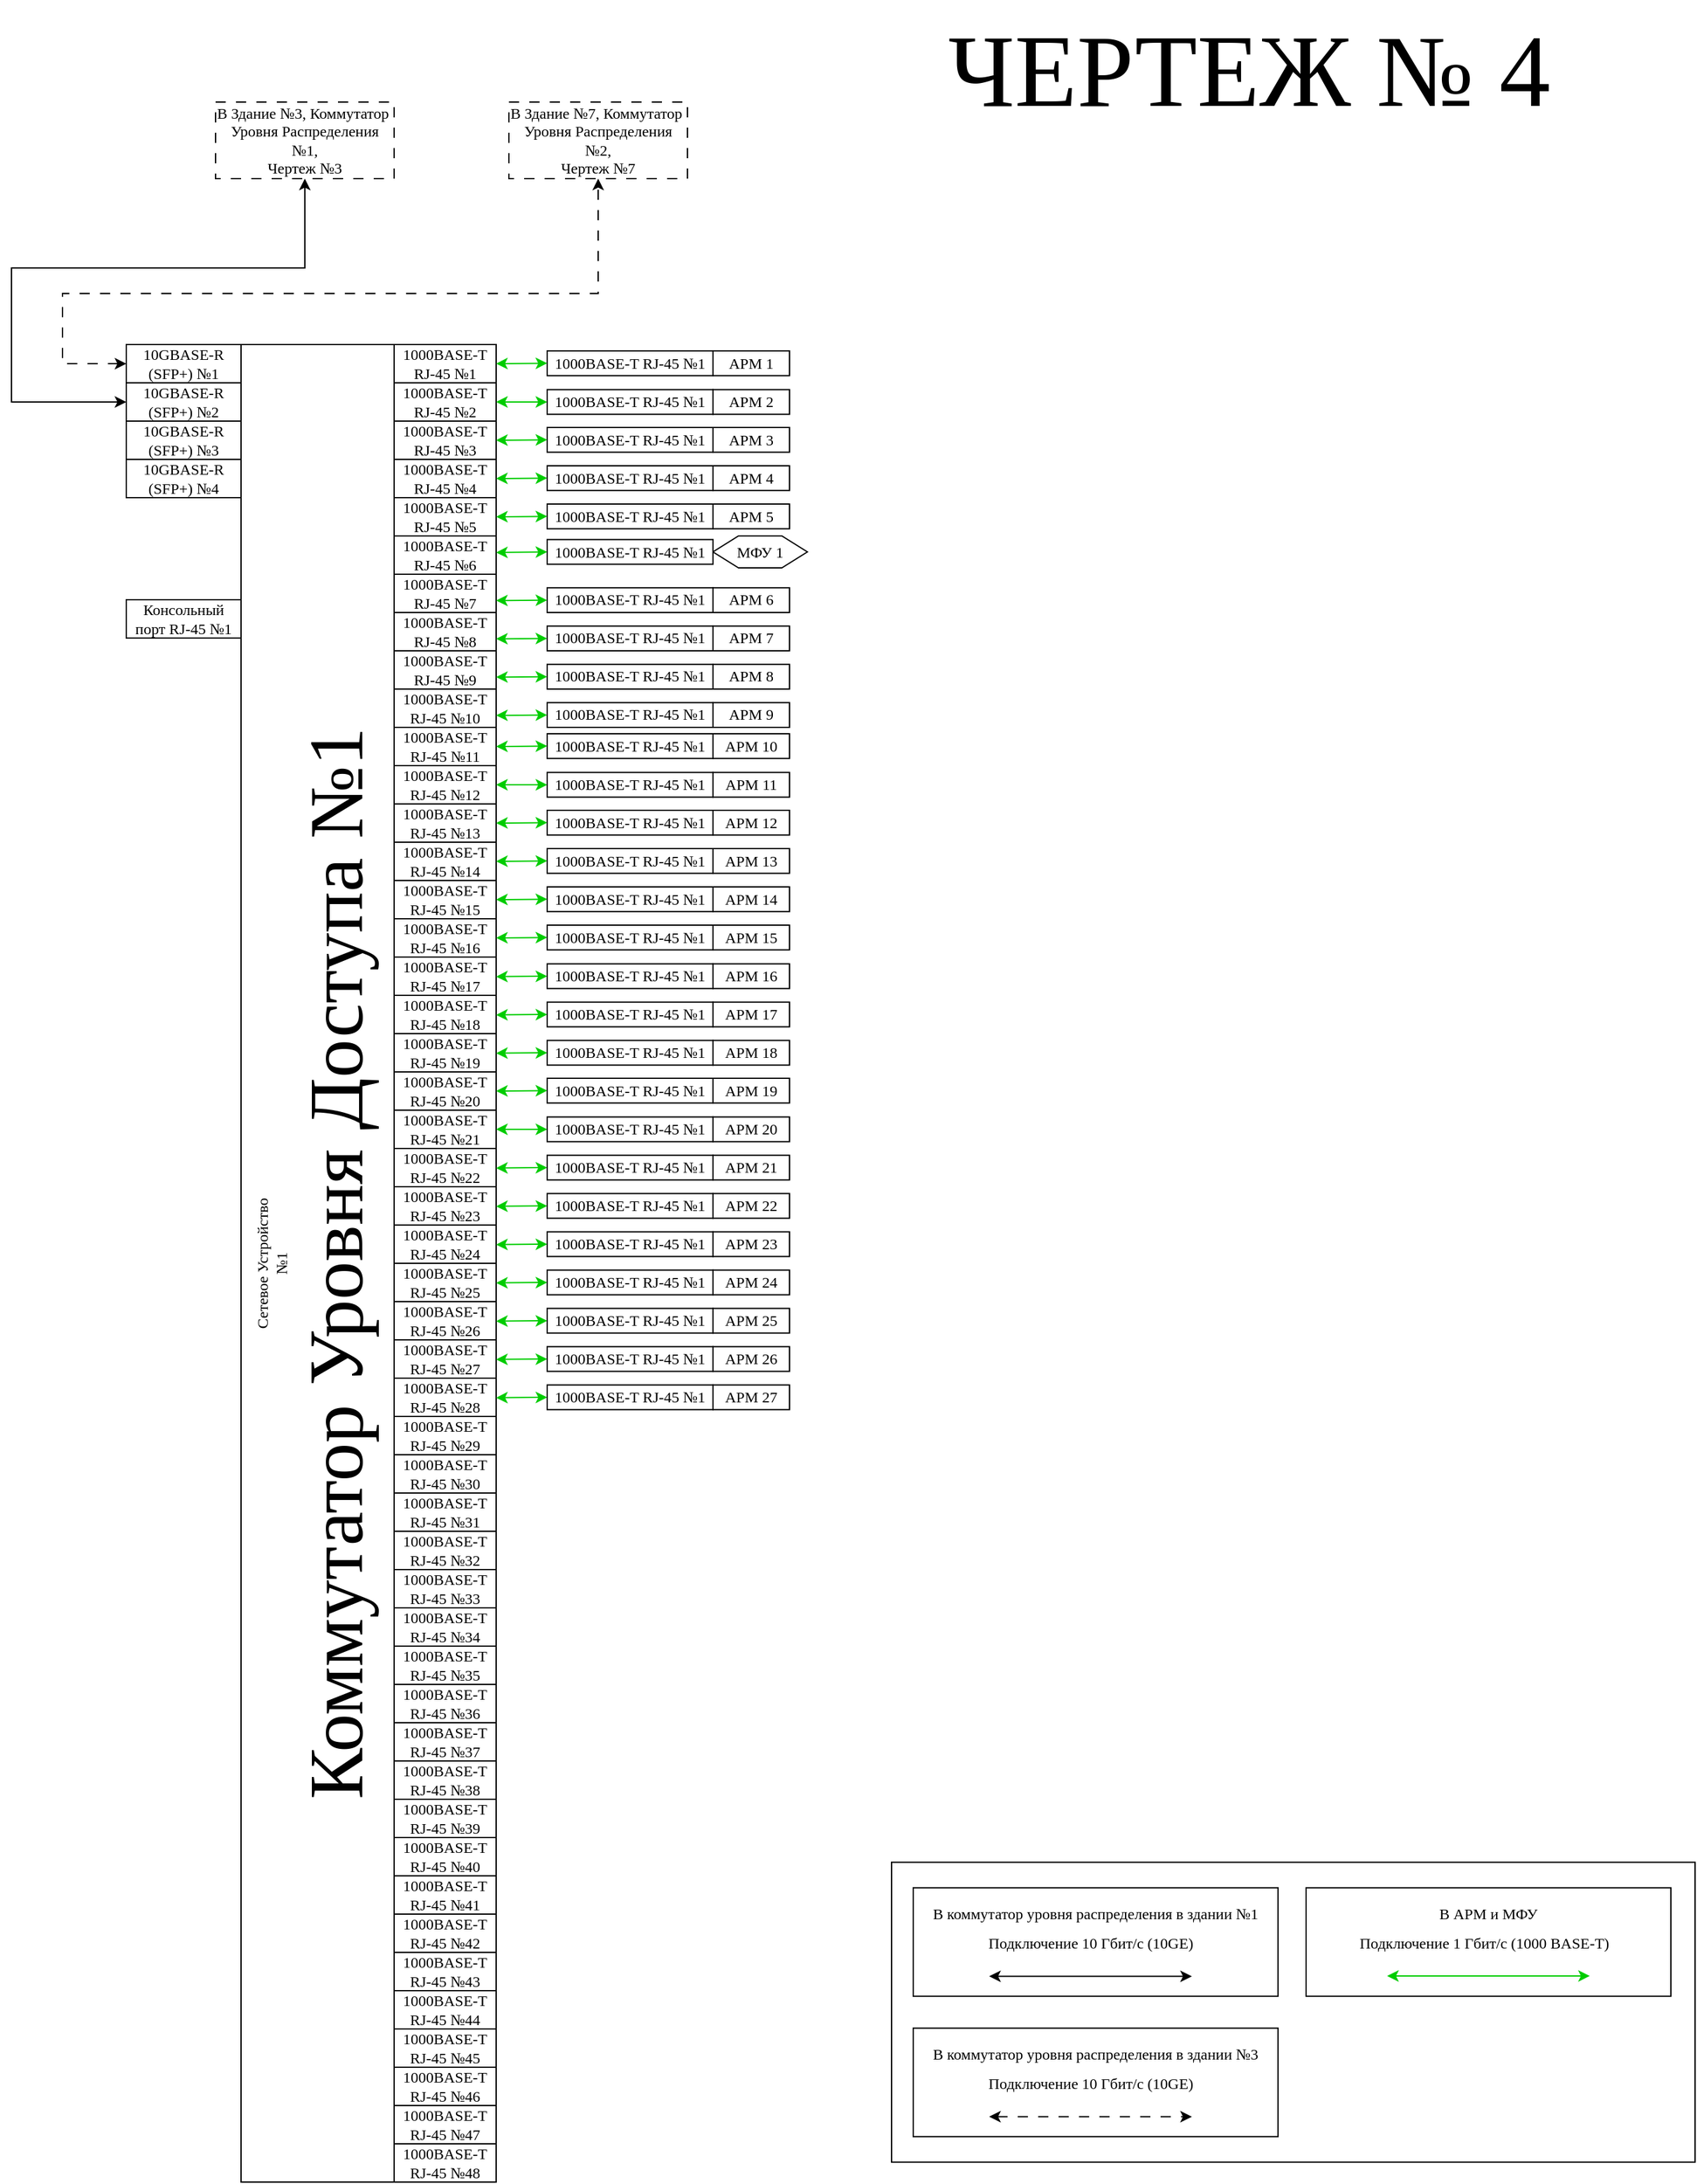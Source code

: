 <mxfile version="24.4.10" type="device">
  <diagram name="Страница — 1" id="XiQpm0jNWGv7Rn1aHyVG">
    <mxGraphModel dx="2759" dy="1755" grid="1" gridSize="10" guides="1" tooltips="1" connect="1" arrows="1" fold="1" page="1" pageScale="1" pageWidth="827" pageHeight="1169" math="0" shadow="0">
      <root>
        <mxCell id="0" />
        <mxCell id="1" parent="0" />
        <mxCell id="OFPGEUJN2Y198CotKGJO-129" value="&lt;font style=&quot;font-size: 80px;&quot;&gt;ЧЕРТЕЖ № 4&lt;/font&gt;" style="text;html=1;align=center;verticalAlign=middle;resizable=0;points=[];autosize=1;strokeColor=none;fillColor=none;fontFamily=Times New Roman;" parent="1" vertex="1">
          <mxGeometry x="-750" y="-1130" width="500" height="110" as="geometry" />
        </mxCell>
        <mxCell id="OFPGEUJN2Y198CotKGJO-131" value="В Здание №3, Коммутатор&amp;nbsp; Уровня Распределения №1,&lt;div&gt;Чертеж №3&lt;/div&gt;" style="rounded=0;whiteSpace=wrap;html=1;dashed=1;dashPattern=8 8;fontFamily=Times New Roman;" parent="1" vertex="1">
          <mxGeometry x="-1310" y="-1050" width="140" height="60" as="geometry" />
        </mxCell>
        <mxCell id="SGEBwbaLK6kEgfYzg3Sn-1" value="" style="group;strokeWidth=1;fontFamily=Times New Roman;horizontal=0;" parent="1" vertex="1" connectable="0">
          <mxGeometry x="-1380" y="-860" width="290" height="1440" as="geometry" />
        </mxCell>
        <mxCell id="SGEBwbaLK6kEgfYzg3Sn-2" value="Сетевое Устройство&lt;br style=&quot;border-color: var(--border-color);&quot;&gt;&lt;span style=&quot;border-color: var(--border-color); background-color: rgb(255, 255, 255);&quot;&gt;№1&lt;/span&gt;&lt;br style=&quot;border-color: var(--border-color);&quot;&gt;&lt;font style=&quot;border-color: var(--border-color); font-size: 60px;&quot;&gt;Коммутатор Уровня Доступа&amp;nbsp;№1&lt;/font&gt;" style="rounded=0;whiteSpace=wrap;html=1;strokeWidth=1;fontFamily=Times New Roman;horizontal=0;" parent="SGEBwbaLK6kEgfYzg3Sn-1" vertex="1">
          <mxGeometry x="90" width="120" height="1440" as="geometry" />
        </mxCell>
        <mxCell id="SGEBwbaLK6kEgfYzg3Sn-3" value="1000BASE-T&lt;br&gt;RJ-45 №1" style="rounded=0;whiteSpace=wrap;html=1;strokeWidth=1;fontFamily=Times New Roman;" parent="SGEBwbaLK6kEgfYzg3Sn-1" vertex="1">
          <mxGeometry x="210" width="80" height="30" as="geometry" />
        </mxCell>
        <mxCell id="SGEBwbaLK6kEgfYzg3Sn-4" value="1000BASE-T&lt;br&gt;RJ-45 №2" style="rounded=0;whiteSpace=wrap;html=1;strokeWidth=1;fontFamily=Times New Roman;" parent="SGEBwbaLK6kEgfYzg3Sn-1" vertex="1">
          <mxGeometry x="210" y="30" width="80" height="30" as="geometry" />
        </mxCell>
        <mxCell id="SGEBwbaLK6kEgfYzg3Sn-5" value="1000BASE-T&lt;br&gt;RJ-45 №3" style="rounded=0;whiteSpace=wrap;html=1;strokeWidth=1;fontFamily=Times New Roman;" parent="SGEBwbaLK6kEgfYzg3Sn-1" vertex="1">
          <mxGeometry x="210" y="60" width="80" height="30" as="geometry" />
        </mxCell>
        <mxCell id="SGEBwbaLK6kEgfYzg3Sn-6" value="1000BASE-T&lt;br&gt;RJ-45 №4" style="rounded=0;whiteSpace=wrap;html=1;strokeWidth=1;fontFamily=Times New Roman;" parent="SGEBwbaLK6kEgfYzg3Sn-1" vertex="1">
          <mxGeometry x="210" y="90" width="80" height="30" as="geometry" />
        </mxCell>
        <mxCell id="SGEBwbaLK6kEgfYzg3Sn-7" value="1000BASE-T&lt;br&gt;RJ-45 №5" style="rounded=0;whiteSpace=wrap;html=1;strokeWidth=1;fontFamily=Times New Roman;" parent="SGEBwbaLK6kEgfYzg3Sn-1" vertex="1">
          <mxGeometry x="210" y="120" width="80" height="30" as="geometry" />
        </mxCell>
        <mxCell id="SGEBwbaLK6kEgfYzg3Sn-8" value="1000BASE-T&lt;br&gt;RJ-45 №6" style="rounded=0;whiteSpace=wrap;html=1;strokeWidth=1;fontFamily=Times New Roman;" parent="SGEBwbaLK6kEgfYzg3Sn-1" vertex="1">
          <mxGeometry x="210" y="150" width="80" height="30" as="geometry" />
        </mxCell>
        <mxCell id="SGEBwbaLK6kEgfYzg3Sn-9" value="1000BASE-T&lt;br&gt;RJ-45 №7" style="rounded=0;whiteSpace=wrap;html=1;strokeWidth=1;fontFamily=Times New Roman;" parent="SGEBwbaLK6kEgfYzg3Sn-1" vertex="1">
          <mxGeometry x="210" y="180" width="80" height="30" as="geometry" />
        </mxCell>
        <mxCell id="SGEBwbaLK6kEgfYzg3Sn-10" value="1000BASE-T&lt;br&gt;RJ-45 №8" style="rounded=0;whiteSpace=wrap;html=1;strokeWidth=1;fontFamily=Times New Roman;" parent="SGEBwbaLK6kEgfYzg3Sn-1" vertex="1">
          <mxGeometry x="210" y="210" width="80" height="30" as="geometry" />
        </mxCell>
        <mxCell id="SGEBwbaLK6kEgfYzg3Sn-11" value="1000BASE-T&lt;br&gt;RJ-45 №9" style="rounded=0;whiteSpace=wrap;html=1;strokeWidth=1;fontFamily=Times New Roman;" parent="SGEBwbaLK6kEgfYzg3Sn-1" vertex="1">
          <mxGeometry x="210" y="240" width="80" height="30" as="geometry" />
        </mxCell>
        <mxCell id="SGEBwbaLK6kEgfYzg3Sn-12" value="1000BASE-T&lt;br&gt;RJ-45 №10" style="rounded=0;whiteSpace=wrap;html=1;strokeWidth=1;fontFamily=Times New Roman;" parent="SGEBwbaLK6kEgfYzg3Sn-1" vertex="1">
          <mxGeometry x="210" y="270" width="80" height="30" as="geometry" />
        </mxCell>
        <mxCell id="SGEBwbaLK6kEgfYzg3Sn-13" value="1000BASE-T&lt;br&gt;RJ-45 №11" style="rounded=0;whiteSpace=wrap;html=1;strokeWidth=1;fontFamily=Times New Roman;" parent="SGEBwbaLK6kEgfYzg3Sn-1" vertex="1">
          <mxGeometry x="210" y="300" width="80" height="30" as="geometry" />
        </mxCell>
        <mxCell id="SGEBwbaLK6kEgfYzg3Sn-14" value="1000BASE-T&lt;br&gt;RJ-45 №12" style="rounded=0;whiteSpace=wrap;html=1;strokeWidth=1;fontFamily=Times New Roman;" parent="SGEBwbaLK6kEgfYzg3Sn-1" vertex="1">
          <mxGeometry x="210" y="330" width="80" height="30" as="geometry" />
        </mxCell>
        <mxCell id="SGEBwbaLK6kEgfYzg3Sn-15" value="1000BASE-T&lt;br&gt;RJ-45 №13" style="rounded=0;whiteSpace=wrap;html=1;strokeWidth=1;fontFamily=Times New Roman;" parent="SGEBwbaLK6kEgfYzg3Sn-1" vertex="1">
          <mxGeometry x="210" y="360" width="80" height="30" as="geometry" />
        </mxCell>
        <mxCell id="SGEBwbaLK6kEgfYzg3Sn-16" value="1000BASE-T&lt;br&gt;RJ-45 №14" style="rounded=0;whiteSpace=wrap;html=1;strokeWidth=1;fontFamily=Times New Roman;" parent="SGEBwbaLK6kEgfYzg3Sn-1" vertex="1">
          <mxGeometry x="210" y="390" width="80" height="30" as="geometry" />
        </mxCell>
        <mxCell id="SGEBwbaLK6kEgfYzg3Sn-17" value="1000BASE-T&lt;br&gt;RJ-45 №15" style="rounded=0;whiteSpace=wrap;html=1;strokeWidth=1;fontFamily=Times New Roman;" parent="SGEBwbaLK6kEgfYzg3Sn-1" vertex="1">
          <mxGeometry x="210" y="420" width="80" height="30" as="geometry" />
        </mxCell>
        <mxCell id="SGEBwbaLK6kEgfYzg3Sn-18" value="1000BASE-T&lt;br&gt;RJ-45 №16" style="rounded=0;whiteSpace=wrap;html=1;strokeWidth=1;fontFamily=Times New Roman;" parent="SGEBwbaLK6kEgfYzg3Sn-1" vertex="1">
          <mxGeometry x="210" y="450" width="80" height="30" as="geometry" />
        </mxCell>
        <mxCell id="SGEBwbaLK6kEgfYzg3Sn-19" value="1000BASE-T&lt;br&gt;RJ-45 №17" style="rounded=0;whiteSpace=wrap;html=1;strokeWidth=1;fontFamily=Times New Roman;" parent="SGEBwbaLK6kEgfYzg3Sn-1" vertex="1">
          <mxGeometry x="210" y="480" width="80" height="30" as="geometry" />
        </mxCell>
        <mxCell id="SGEBwbaLK6kEgfYzg3Sn-20" value="1000BASE-T&lt;br&gt;RJ-45 №18" style="rounded=0;whiteSpace=wrap;html=1;strokeWidth=1;fontFamily=Times New Roman;" parent="SGEBwbaLK6kEgfYzg3Sn-1" vertex="1">
          <mxGeometry x="210" y="510" width="80" height="30" as="geometry" />
        </mxCell>
        <mxCell id="SGEBwbaLK6kEgfYzg3Sn-21" value="1000BASE-T&lt;br&gt;RJ-45 №19" style="rounded=0;whiteSpace=wrap;html=1;strokeWidth=1;fontFamily=Times New Roman;" parent="SGEBwbaLK6kEgfYzg3Sn-1" vertex="1">
          <mxGeometry x="210" y="540" width="80" height="30" as="geometry" />
        </mxCell>
        <mxCell id="SGEBwbaLK6kEgfYzg3Sn-22" value="1000BASE-T&lt;br&gt;RJ-45 №20" style="rounded=0;whiteSpace=wrap;html=1;strokeWidth=1;fontFamily=Times New Roman;" parent="SGEBwbaLK6kEgfYzg3Sn-1" vertex="1">
          <mxGeometry x="210" y="570" width="80" height="30" as="geometry" />
        </mxCell>
        <mxCell id="SGEBwbaLK6kEgfYzg3Sn-23" value="1000BASE-T&lt;br&gt;RJ-45 №21" style="rounded=0;whiteSpace=wrap;html=1;strokeWidth=1;fontFamily=Times New Roman;" parent="SGEBwbaLK6kEgfYzg3Sn-1" vertex="1">
          <mxGeometry x="210" y="600" width="80" height="30" as="geometry" />
        </mxCell>
        <mxCell id="SGEBwbaLK6kEgfYzg3Sn-24" value="1000BASE-T&lt;br&gt;RJ-45 №22" style="rounded=0;whiteSpace=wrap;html=1;strokeWidth=1;fontFamily=Times New Roman;" parent="SGEBwbaLK6kEgfYzg3Sn-1" vertex="1">
          <mxGeometry x="210" y="630" width="80" height="30" as="geometry" />
        </mxCell>
        <mxCell id="SGEBwbaLK6kEgfYzg3Sn-25" value="1000BASE-T&lt;br&gt;RJ-45 №23" style="rounded=0;whiteSpace=wrap;html=1;strokeWidth=1;fontFamily=Times New Roman;" parent="SGEBwbaLK6kEgfYzg3Sn-1" vertex="1">
          <mxGeometry x="210" y="660" width="80" height="30" as="geometry" />
        </mxCell>
        <mxCell id="SGEBwbaLK6kEgfYzg3Sn-26" value="1000BASE-T&lt;br&gt;RJ-45 №24" style="rounded=0;whiteSpace=wrap;html=1;strokeWidth=1;fontFamily=Times New Roman;" parent="SGEBwbaLK6kEgfYzg3Sn-1" vertex="1">
          <mxGeometry x="210" y="690" width="80" height="30" as="geometry" />
        </mxCell>
        <mxCell id="SGEBwbaLK6kEgfYzg3Sn-27" value="1000BASE-T&lt;br&gt;RJ-45 №25" style="rounded=0;whiteSpace=wrap;html=1;strokeWidth=1;fontFamily=Times New Roman;" parent="SGEBwbaLK6kEgfYzg3Sn-1" vertex="1">
          <mxGeometry x="210" y="720" width="80" height="30" as="geometry" />
        </mxCell>
        <mxCell id="SGEBwbaLK6kEgfYzg3Sn-28" value="1000BASE-T&lt;br&gt;RJ-45 №26" style="rounded=0;whiteSpace=wrap;html=1;strokeWidth=1;fontFamily=Times New Roman;" parent="SGEBwbaLK6kEgfYzg3Sn-1" vertex="1">
          <mxGeometry x="210" y="750" width="80" height="30" as="geometry" />
        </mxCell>
        <mxCell id="SGEBwbaLK6kEgfYzg3Sn-29" value="1000BASE-T&lt;br&gt;RJ-45 №27" style="rounded=0;whiteSpace=wrap;html=1;strokeWidth=1;fontFamily=Times New Roman;" parent="SGEBwbaLK6kEgfYzg3Sn-1" vertex="1">
          <mxGeometry x="210" y="780" width="80" height="30" as="geometry" />
        </mxCell>
        <mxCell id="SGEBwbaLK6kEgfYzg3Sn-30" value="1000BASE-T&lt;br&gt;RJ-45 №28" style="rounded=0;whiteSpace=wrap;html=1;strokeWidth=1;fontFamily=Times New Roman;" parent="SGEBwbaLK6kEgfYzg3Sn-1" vertex="1">
          <mxGeometry x="210" y="810" width="80" height="30" as="geometry" />
        </mxCell>
        <mxCell id="SGEBwbaLK6kEgfYzg3Sn-31" value="1000BASE-T&lt;br&gt;RJ-45 №29" style="rounded=0;whiteSpace=wrap;html=1;strokeWidth=1;fontFamily=Times New Roman;" parent="SGEBwbaLK6kEgfYzg3Sn-1" vertex="1">
          <mxGeometry x="210" y="840" width="80" height="30" as="geometry" />
        </mxCell>
        <mxCell id="SGEBwbaLK6kEgfYzg3Sn-32" value="1000BASE-T&lt;br&gt;RJ-45 №30" style="rounded=0;whiteSpace=wrap;html=1;strokeWidth=1;fontFamily=Times New Roman;" parent="SGEBwbaLK6kEgfYzg3Sn-1" vertex="1">
          <mxGeometry x="210" y="870" width="80" height="30" as="geometry" />
        </mxCell>
        <mxCell id="SGEBwbaLK6kEgfYzg3Sn-33" value="1000BASE-T&lt;br&gt;RJ-45 №31" style="rounded=0;whiteSpace=wrap;html=1;strokeWidth=1;fontFamily=Times New Roman;" parent="SGEBwbaLK6kEgfYzg3Sn-1" vertex="1">
          <mxGeometry x="210" y="900" width="80" height="30" as="geometry" />
        </mxCell>
        <mxCell id="SGEBwbaLK6kEgfYzg3Sn-34" value="1000BASE-T&lt;br&gt;RJ-45 №32" style="rounded=0;whiteSpace=wrap;html=1;strokeWidth=1;fontFamily=Times New Roman;" parent="SGEBwbaLK6kEgfYzg3Sn-1" vertex="1">
          <mxGeometry x="210" y="930" width="80" height="30" as="geometry" />
        </mxCell>
        <mxCell id="SGEBwbaLK6kEgfYzg3Sn-35" value="10GBASE-R&lt;br&gt;(SFP+) №1" style="rounded=0;whiteSpace=wrap;html=1;strokeWidth=1;fontFamily=Times New Roman;" parent="SGEBwbaLK6kEgfYzg3Sn-1" vertex="1">
          <mxGeometry width="90" height="30" as="geometry" />
        </mxCell>
        <mxCell id="SGEBwbaLK6kEgfYzg3Sn-36" value="10GBASE-R&lt;br&gt;(SFP+) №2" style="rounded=0;whiteSpace=wrap;html=1;strokeWidth=1;fontFamily=Times New Roman;" parent="SGEBwbaLK6kEgfYzg3Sn-1" vertex="1">
          <mxGeometry y="30" width="90" height="30" as="geometry" />
        </mxCell>
        <mxCell id="SGEBwbaLK6kEgfYzg3Sn-37" value="10GBASE-R&lt;br&gt;(SFP+) №3" style="rounded=0;whiteSpace=wrap;html=1;strokeWidth=1;fontFamily=Times New Roman;" parent="SGEBwbaLK6kEgfYzg3Sn-1" vertex="1">
          <mxGeometry y="60" width="90" height="30" as="geometry" />
        </mxCell>
        <mxCell id="SGEBwbaLK6kEgfYzg3Sn-38" value="10GBASE-R&lt;br&gt;(SFP+) №4" style="rounded=0;whiteSpace=wrap;html=1;strokeWidth=1;fontFamily=Times New Roman;" parent="SGEBwbaLK6kEgfYzg3Sn-1" vertex="1">
          <mxGeometry y="90" width="90" height="30" as="geometry" />
        </mxCell>
        <mxCell id="SGEBwbaLK6kEgfYzg3Sn-39" value="Консольный порт RJ-45 №1" style="rounded=0;whiteSpace=wrap;html=1;strokeWidth=1;fontFamily=Times New Roman;" parent="SGEBwbaLK6kEgfYzg3Sn-1" vertex="1">
          <mxGeometry y="200" width="90" height="30" as="geometry" />
        </mxCell>
        <mxCell id="SGEBwbaLK6kEgfYzg3Sn-40" value="1000BASE-T&lt;br&gt;RJ-45 №33" style="rounded=0;whiteSpace=wrap;html=1;strokeWidth=1;fontFamily=Times New Roman;" parent="SGEBwbaLK6kEgfYzg3Sn-1" vertex="1">
          <mxGeometry x="210" y="960" width="80" height="30" as="geometry" />
        </mxCell>
        <mxCell id="SGEBwbaLK6kEgfYzg3Sn-41" value="1000BASE-T&lt;br&gt;RJ-45 №35" style="rounded=0;whiteSpace=wrap;html=1;strokeWidth=1;fontFamily=Times New Roman;" parent="SGEBwbaLK6kEgfYzg3Sn-1" vertex="1">
          <mxGeometry x="210" y="1020" width="80" height="30" as="geometry" />
        </mxCell>
        <mxCell id="SGEBwbaLK6kEgfYzg3Sn-42" value="1000BASE-T&lt;br&gt;RJ-45 №36" style="rounded=0;whiteSpace=wrap;html=1;strokeWidth=1;fontFamily=Times New Roman;" parent="SGEBwbaLK6kEgfYzg3Sn-1" vertex="1">
          <mxGeometry x="210" y="1050" width="80" height="30" as="geometry" />
        </mxCell>
        <mxCell id="SGEBwbaLK6kEgfYzg3Sn-43" value="1000BASE-T&lt;br&gt;RJ-45 №37" style="rounded=0;whiteSpace=wrap;html=1;strokeWidth=1;fontFamily=Times New Roman;" parent="SGEBwbaLK6kEgfYzg3Sn-1" vertex="1">
          <mxGeometry x="210" y="1080" width="80" height="30" as="geometry" />
        </mxCell>
        <mxCell id="SGEBwbaLK6kEgfYzg3Sn-44" value="1000BASE-T&lt;br&gt;RJ-45 №38" style="rounded=0;whiteSpace=wrap;html=1;strokeWidth=1;fontFamily=Times New Roman;" parent="SGEBwbaLK6kEgfYzg3Sn-1" vertex="1">
          <mxGeometry x="210" y="1110" width="80" height="30" as="geometry" />
        </mxCell>
        <mxCell id="SGEBwbaLK6kEgfYzg3Sn-45" value="1000BASE-T&lt;br&gt;RJ-45 №39" style="rounded=0;whiteSpace=wrap;html=1;strokeWidth=1;fontFamily=Times New Roman;" parent="SGEBwbaLK6kEgfYzg3Sn-1" vertex="1">
          <mxGeometry x="210" y="1140" width="80" height="30" as="geometry" />
        </mxCell>
        <mxCell id="SGEBwbaLK6kEgfYzg3Sn-46" value="1000BASE-T&lt;br&gt;RJ-45 №40" style="rounded=0;whiteSpace=wrap;html=1;strokeWidth=1;fontFamily=Times New Roman;" parent="SGEBwbaLK6kEgfYzg3Sn-1" vertex="1">
          <mxGeometry x="210" y="1170" width="80" height="30" as="geometry" />
        </mxCell>
        <mxCell id="SGEBwbaLK6kEgfYzg3Sn-47" value="1000BASE-T&lt;br&gt;RJ-45 №41" style="rounded=0;whiteSpace=wrap;html=1;strokeWidth=1;fontFamily=Times New Roman;" parent="SGEBwbaLK6kEgfYzg3Sn-1" vertex="1">
          <mxGeometry x="210" y="1200" width="80" height="30" as="geometry" />
        </mxCell>
        <mxCell id="SGEBwbaLK6kEgfYzg3Sn-48" value="1000BASE-T&lt;br&gt;RJ-45 №42" style="rounded=0;whiteSpace=wrap;html=1;strokeWidth=1;fontFamily=Times New Roman;" parent="SGEBwbaLK6kEgfYzg3Sn-1" vertex="1">
          <mxGeometry x="210" y="1230" width="80" height="30" as="geometry" />
        </mxCell>
        <mxCell id="SGEBwbaLK6kEgfYzg3Sn-49" value="1000BASE-T&lt;br&gt;RJ-45 №43" style="rounded=0;whiteSpace=wrap;html=1;strokeWidth=1;fontFamily=Times New Roman;" parent="SGEBwbaLK6kEgfYzg3Sn-1" vertex="1">
          <mxGeometry x="210" y="1260" width="80" height="30" as="geometry" />
        </mxCell>
        <mxCell id="SGEBwbaLK6kEgfYzg3Sn-50" value="1000BASE-T&lt;br&gt;RJ-45 №44" style="rounded=0;whiteSpace=wrap;html=1;strokeWidth=1;fontFamily=Times New Roman;" parent="SGEBwbaLK6kEgfYzg3Sn-1" vertex="1">
          <mxGeometry x="210" y="1290" width="80" height="30" as="geometry" />
        </mxCell>
        <mxCell id="SGEBwbaLK6kEgfYzg3Sn-51" value="1000BASE-T&lt;br&gt;RJ-45 №45" style="rounded=0;whiteSpace=wrap;html=1;strokeWidth=1;fontFamily=Times New Roman;" parent="SGEBwbaLK6kEgfYzg3Sn-1" vertex="1">
          <mxGeometry x="210" y="1320" width="80" height="30" as="geometry" />
        </mxCell>
        <mxCell id="SGEBwbaLK6kEgfYzg3Sn-52" value="1000BASE-T&lt;br&gt;RJ-45 №46" style="rounded=0;whiteSpace=wrap;html=1;strokeWidth=1;fontFamily=Times New Roman;" parent="SGEBwbaLK6kEgfYzg3Sn-1" vertex="1">
          <mxGeometry x="210" y="1350" width="80" height="30" as="geometry" />
        </mxCell>
        <mxCell id="SGEBwbaLK6kEgfYzg3Sn-53" value="1000BASE-T&lt;br&gt;RJ-45 №47" style="rounded=0;whiteSpace=wrap;html=1;strokeWidth=1;fontFamily=Times New Roman;" parent="SGEBwbaLK6kEgfYzg3Sn-1" vertex="1">
          <mxGeometry x="210" y="1380" width="80" height="30" as="geometry" />
        </mxCell>
        <mxCell id="SGEBwbaLK6kEgfYzg3Sn-54" value="1000BASE-T&lt;br&gt;RJ-45 №48" style="rounded=0;whiteSpace=wrap;html=1;strokeWidth=1;fontFamily=Times New Roman;" parent="SGEBwbaLK6kEgfYzg3Sn-1" vertex="1">
          <mxGeometry x="210" y="1410" width="80" height="30" as="geometry" />
        </mxCell>
        <mxCell id="SGEBwbaLK6kEgfYzg3Sn-55" value="1000BASE-T&lt;br&gt;RJ-45 №34" style="rounded=0;whiteSpace=wrap;html=1;strokeWidth=1;fontFamily=Times New Roman;" parent="SGEBwbaLK6kEgfYzg3Sn-1" vertex="1">
          <mxGeometry x="210" y="990" width="80" height="30" as="geometry" />
        </mxCell>
        <mxCell id="SGEBwbaLK6kEgfYzg3Sn-56" value="" style="group;strokeWidth=1;fontFamily=Times New Roman;" parent="1" vertex="1" connectable="0">
          <mxGeometry x="-1050" y="-824.68" width="190" height="19.36" as="geometry" />
        </mxCell>
        <mxCell id="SGEBwbaLK6kEgfYzg3Sn-57" value="" style="group;strokeWidth=1;fontFamily=Times New Roman;" parent="SGEBwbaLK6kEgfYzg3Sn-56" vertex="1" connectable="0">
          <mxGeometry width="140" height="19.36" as="geometry" />
        </mxCell>
        <mxCell id="SGEBwbaLK6kEgfYzg3Sn-58" value="&lt;font style=&quot;font-size: 12px;&quot;&gt;1000BASE-T RJ-45 №1&lt;/font&gt;" style="rounded=0;whiteSpace=wrap;html=1;strokeWidth=1;fontFamily=Times New Roman;" parent="SGEBwbaLK6kEgfYzg3Sn-57" vertex="1">
          <mxGeometry width="130" height="19.36" as="geometry" />
        </mxCell>
        <mxCell id="SGEBwbaLK6kEgfYzg3Sn-59" value="АРМ 2" style="rounded=0;whiteSpace=wrap;html=1;strokeWidth=1;fontFamily=Times New Roman;" parent="SGEBwbaLK6kEgfYzg3Sn-56" vertex="1">
          <mxGeometry x="130" width="60" height="19.36" as="geometry" />
        </mxCell>
        <mxCell id="SGEBwbaLK6kEgfYzg3Sn-60" value="" style="endArrow=classic;startArrow=classic;html=1;rounded=0;strokeColor=#00CC00;entryX=0;entryY=0.5;entryDx=0;entryDy=0;exitX=1;exitY=0.5;exitDx=0;exitDy=0;fontFamily=Times New Roman;" parent="1" source="SGEBwbaLK6kEgfYzg3Sn-4" target="SGEBwbaLK6kEgfYzg3Sn-58" edge="1">
          <mxGeometry width="50" height="50" relative="1" as="geometry">
            <mxPoint x="-1150" y="-835" as="sourcePoint" />
            <mxPoint x="-1040" y="-836" as="targetPoint" />
          </mxGeometry>
        </mxCell>
        <mxCell id="SGEBwbaLK6kEgfYzg3Sn-61" value="" style="group;strokeWidth=1;fontFamily=Times New Roman;" parent="1" vertex="1" connectable="0">
          <mxGeometry x="-1050" y="-855" width="190" height="19.36" as="geometry" />
        </mxCell>
        <mxCell id="SGEBwbaLK6kEgfYzg3Sn-62" value="" style="group;strokeWidth=1;fontFamily=Times New Roman;" parent="SGEBwbaLK6kEgfYzg3Sn-61" vertex="1" connectable="0">
          <mxGeometry width="140" height="19.36" as="geometry" />
        </mxCell>
        <mxCell id="SGEBwbaLK6kEgfYzg3Sn-63" value="&lt;font style=&quot;font-size: 12px;&quot;&gt;1000BASE-T RJ-45 №1&lt;/font&gt;" style="rounded=0;whiteSpace=wrap;html=1;strokeWidth=1;fontFamily=Times New Roman;" parent="SGEBwbaLK6kEgfYzg3Sn-62" vertex="1">
          <mxGeometry width="130" height="19.36" as="geometry" />
        </mxCell>
        <mxCell id="SGEBwbaLK6kEgfYzg3Sn-64" value="АРМ 1" style="rounded=0;whiteSpace=wrap;html=1;strokeWidth=1;fontFamily=Times New Roman;" parent="SGEBwbaLK6kEgfYzg3Sn-61" vertex="1">
          <mxGeometry x="130" width="60" height="19.36" as="geometry" />
        </mxCell>
        <mxCell id="SGEBwbaLK6kEgfYzg3Sn-65" value="" style="endArrow=classic;startArrow=classic;html=1;rounded=0;strokeColor=#00CC00;entryX=0;entryY=0.5;entryDx=0;entryDy=0;exitX=1;exitY=0.5;exitDx=0;exitDy=0;fontFamily=Times New Roman;" parent="1" source="SGEBwbaLK6kEgfYzg3Sn-3" target="SGEBwbaLK6kEgfYzg3Sn-63" edge="1">
          <mxGeometry width="50" height="50" relative="1" as="geometry">
            <mxPoint x="-1080" y="-870.32" as="sourcePoint" />
            <mxPoint x="-970" y="-871.32" as="targetPoint" />
          </mxGeometry>
        </mxCell>
        <mxCell id="SGEBwbaLK6kEgfYzg3Sn-66" value="" style="group;strokeWidth=1;fontFamily=Times New Roman;" parent="1" vertex="1" connectable="0">
          <mxGeometry x="-1050" y="-795" width="190" height="19.36" as="geometry" />
        </mxCell>
        <mxCell id="SGEBwbaLK6kEgfYzg3Sn-67" value="" style="group;strokeWidth=1;fontFamily=Times New Roman;" parent="SGEBwbaLK6kEgfYzg3Sn-66" vertex="1" connectable="0">
          <mxGeometry width="140" height="19.36" as="geometry" />
        </mxCell>
        <mxCell id="SGEBwbaLK6kEgfYzg3Sn-68" value="&lt;font style=&quot;font-size: 12px;&quot;&gt;1000BASE-T RJ-45 №1&lt;/font&gt;" style="rounded=0;whiteSpace=wrap;html=1;strokeWidth=1;fontFamily=Times New Roman;" parent="SGEBwbaLK6kEgfYzg3Sn-67" vertex="1">
          <mxGeometry width="130" height="19.36" as="geometry" />
        </mxCell>
        <mxCell id="SGEBwbaLK6kEgfYzg3Sn-69" value="АРМ 3" style="rounded=0;whiteSpace=wrap;html=1;strokeWidth=1;fontFamily=Times New Roman;" parent="SGEBwbaLK6kEgfYzg3Sn-66" vertex="1">
          <mxGeometry x="130" width="60" height="19.36" as="geometry" />
        </mxCell>
        <mxCell id="SGEBwbaLK6kEgfYzg3Sn-70" value="" style="endArrow=classic;startArrow=classic;html=1;rounded=0;strokeColor=#00CC00;entryX=0;entryY=0.5;entryDx=0;entryDy=0;exitX=1;exitY=0.5;exitDx=0;exitDy=0;fontFamily=Times New Roman;" parent="1" source="SGEBwbaLK6kEgfYzg3Sn-5" target="SGEBwbaLK6kEgfYzg3Sn-68" edge="1">
          <mxGeometry width="50" height="50" relative="1" as="geometry">
            <mxPoint x="-1080" y="-800.32" as="sourcePoint" />
            <mxPoint x="-970" y="-801.32" as="targetPoint" />
          </mxGeometry>
        </mxCell>
        <mxCell id="SGEBwbaLK6kEgfYzg3Sn-71" value="" style="group;strokeWidth=1;fontFamily=Times New Roman;" parent="1" vertex="1" connectable="0">
          <mxGeometry x="-1050" y="-765" width="190" height="19.36" as="geometry" />
        </mxCell>
        <mxCell id="SGEBwbaLK6kEgfYzg3Sn-72" value="" style="group;strokeWidth=1;fontFamily=Times New Roman;" parent="SGEBwbaLK6kEgfYzg3Sn-71" vertex="1" connectable="0">
          <mxGeometry width="140" height="19.36" as="geometry" />
        </mxCell>
        <mxCell id="SGEBwbaLK6kEgfYzg3Sn-73" value="&lt;font style=&quot;font-size: 12px;&quot;&gt;1000BASE-T RJ-45 №1&lt;/font&gt;" style="rounded=0;whiteSpace=wrap;html=1;strokeWidth=1;fontFamily=Times New Roman;" parent="SGEBwbaLK6kEgfYzg3Sn-72" vertex="1">
          <mxGeometry width="130" height="19.36" as="geometry" />
        </mxCell>
        <mxCell id="SGEBwbaLK6kEgfYzg3Sn-74" value="АРМ 4" style="rounded=0;whiteSpace=wrap;html=1;strokeWidth=1;fontFamily=Times New Roman;" parent="SGEBwbaLK6kEgfYzg3Sn-71" vertex="1">
          <mxGeometry x="130" width="60" height="19.36" as="geometry" />
        </mxCell>
        <mxCell id="SGEBwbaLK6kEgfYzg3Sn-75" value="" style="group;strokeWidth=1;fontFamily=Times New Roman;" parent="1" vertex="1" connectable="0">
          <mxGeometry x="-1050" y="-735" width="190" height="19.36" as="geometry" />
        </mxCell>
        <mxCell id="SGEBwbaLK6kEgfYzg3Sn-76" value="" style="group;strokeWidth=1;fontFamily=Times New Roman;" parent="SGEBwbaLK6kEgfYzg3Sn-75" vertex="1" connectable="0">
          <mxGeometry width="140" height="19.36" as="geometry" />
        </mxCell>
        <mxCell id="SGEBwbaLK6kEgfYzg3Sn-77" value="&lt;font style=&quot;font-size: 12px;&quot;&gt;1000BASE-T RJ-45 №1&lt;/font&gt;" style="rounded=0;whiteSpace=wrap;html=1;strokeWidth=1;fontFamily=Times New Roman;" parent="SGEBwbaLK6kEgfYzg3Sn-76" vertex="1">
          <mxGeometry width="130" height="19.36" as="geometry" />
        </mxCell>
        <mxCell id="SGEBwbaLK6kEgfYzg3Sn-78" value="АРМ 5" style="rounded=0;whiteSpace=wrap;html=1;strokeWidth=1;fontFamily=Times New Roman;" parent="SGEBwbaLK6kEgfYzg3Sn-75" vertex="1">
          <mxGeometry x="130" width="60" height="19.36" as="geometry" />
        </mxCell>
        <mxCell id="SGEBwbaLK6kEgfYzg3Sn-79" value="" style="group;strokeWidth=1;fontFamily=Times New Roman;" parent="1" vertex="1" connectable="0">
          <mxGeometry x="-1050" y="-669.36" width="190" height="19.36" as="geometry" />
        </mxCell>
        <mxCell id="SGEBwbaLK6kEgfYzg3Sn-80" value="" style="group;strokeWidth=1;fontFamily=Times New Roman;" parent="SGEBwbaLK6kEgfYzg3Sn-79" vertex="1" connectable="0">
          <mxGeometry width="140" height="19.36" as="geometry" />
        </mxCell>
        <mxCell id="SGEBwbaLK6kEgfYzg3Sn-81" value="&lt;font style=&quot;font-size: 12px;&quot;&gt;1000BASE-T RJ-45 №1&lt;/font&gt;" style="rounded=0;whiteSpace=wrap;html=1;strokeWidth=1;fontFamily=Times New Roman;" parent="SGEBwbaLK6kEgfYzg3Sn-80" vertex="1">
          <mxGeometry width="130" height="19.36" as="geometry" />
        </mxCell>
        <mxCell id="SGEBwbaLK6kEgfYzg3Sn-82" value="АРМ 6" style="rounded=0;whiteSpace=wrap;html=1;strokeWidth=1;fontFamily=Times New Roman;" parent="SGEBwbaLK6kEgfYzg3Sn-79" vertex="1">
          <mxGeometry x="130" width="60" height="19.36" as="geometry" />
        </mxCell>
        <mxCell id="SGEBwbaLK6kEgfYzg3Sn-83" value="" style="group;strokeWidth=1;fontFamily=Times New Roman;" parent="1" vertex="1" connectable="0">
          <mxGeometry x="-1050" y="-639.36" width="190" height="19.36" as="geometry" />
        </mxCell>
        <mxCell id="SGEBwbaLK6kEgfYzg3Sn-84" value="" style="group;strokeWidth=1;fontFamily=Times New Roman;" parent="SGEBwbaLK6kEgfYzg3Sn-83" vertex="1" connectable="0">
          <mxGeometry width="140" height="19.36" as="geometry" />
        </mxCell>
        <mxCell id="SGEBwbaLK6kEgfYzg3Sn-85" value="&lt;font style=&quot;font-size: 12px;&quot;&gt;1000BASE-T RJ-45 №1&lt;/font&gt;" style="rounded=0;whiteSpace=wrap;html=1;strokeWidth=1;fontFamily=Times New Roman;" parent="SGEBwbaLK6kEgfYzg3Sn-84" vertex="1">
          <mxGeometry width="130" height="19.36" as="geometry" />
        </mxCell>
        <mxCell id="SGEBwbaLK6kEgfYzg3Sn-86" value="АРМ 7" style="rounded=0;whiteSpace=wrap;html=1;strokeWidth=1;fontFamily=Times New Roman;" parent="SGEBwbaLK6kEgfYzg3Sn-83" vertex="1">
          <mxGeometry x="130" width="60" height="19.36" as="geometry" />
        </mxCell>
        <mxCell id="SGEBwbaLK6kEgfYzg3Sn-87" value="" style="group;strokeWidth=1;fontFamily=Times New Roman;" parent="1" vertex="1" connectable="0">
          <mxGeometry x="-1050" y="-609.36" width="190" height="19.36" as="geometry" />
        </mxCell>
        <mxCell id="SGEBwbaLK6kEgfYzg3Sn-88" value="" style="group;strokeWidth=1;fontFamily=Times New Roman;" parent="SGEBwbaLK6kEgfYzg3Sn-87" vertex="1" connectable="0">
          <mxGeometry width="140" height="19.36" as="geometry" />
        </mxCell>
        <mxCell id="SGEBwbaLK6kEgfYzg3Sn-89" value="&lt;font style=&quot;font-size: 12px;&quot;&gt;1000BASE-T RJ-45 №1&lt;/font&gt;" style="rounded=0;whiteSpace=wrap;html=1;strokeWidth=1;fontFamily=Times New Roman;" parent="SGEBwbaLK6kEgfYzg3Sn-88" vertex="1">
          <mxGeometry width="130" height="19.36" as="geometry" />
        </mxCell>
        <mxCell id="SGEBwbaLK6kEgfYzg3Sn-90" value="АРМ 8" style="rounded=0;whiteSpace=wrap;html=1;strokeWidth=1;fontFamily=Times New Roman;" parent="SGEBwbaLK6kEgfYzg3Sn-87" vertex="1">
          <mxGeometry x="130" width="60" height="19.36" as="geometry" />
        </mxCell>
        <mxCell id="SGEBwbaLK6kEgfYzg3Sn-91" value="" style="group;strokeWidth=1;fontFamily=Times New Roman;" parent="1" vertex="1" connectable="0">
          <mxGeometry x="-1050" y="-579.36" width="190" height="19.36" as="geometry" />
        </mxCell>
        <mxCell id="SGEBwbaLK6kEgfYzg3Sn-92" value="" style="group;strokeWidth=1;fontFamily=Times New Roman;" parent="SGEBwbaLK6kEgfYzg3Sn-91" vertex="1" connectable="0">
          <mxGeometry width="140" height="19.36" as="geometry" />
        </mxCell>
        <mxCell id="SGEBwbaLK6kEgfYzg3Sn-93" value="&lt;font style=&quot;font-size: 12px;&quot;&gt;1000BASE-T RJ-45 №1&lt;/font&gt;" style="rounded=0;whiteSpace=wrap;html=1;strokeWidth=1;fontFamily=Times New Roman;" parent="SGEBwbaLK6kEgfYzg3Sn-92" vertex="1">
          <mxGeometry width="130" height="19.36" as="geometry" />
        </mxCell>
        <mxCell id="SGEBwbaLK6kEgfYzg3Sn-94" value="АРМ 9" style="rounded=0;whiteSpace=wrap;html=1;strokeWidth=1;fontFamily=Times New Roman;" parent="SGEBwbaLK6kEgfYzg3Sn-91" vertex="1">
          <mxGeometry x="130" width="60" height="19.36" as="geometry" />
        </mxCell>
        <mxCell id="SGEBwbaLK6kEgfYzg3Sn-95" value="" style="endArrow=classic;startArrow=classic;html=1;rounded=0;strokeColor=#00CC00;entryX=0;entryY=0.5;entryDx=0;entryDy=0;exitX=1;exitY=0.5;exitDx=0;exitDy=0;fontFamily=Times New Roman;" parent="1" target="SGEBwbaLK6kEgfYzg3Sn-93" edge="1">
          <mxGeometry width="50" height="50" relative="1" as="geometry">
            <mxPoint x="-1090" y="-569.36" as="sourcePoint" />
            <mxPoint x="-970" y="-595.68" as="targetPoint" />
          </mxGeometry>
        </mxCell>
        <mxCell id="SGEBwbaLK6kEgfYzg3Sn-96" value="" style="endArrow=classic;startArrow=classic;html=1;rounded=0;strokeColor=#00CC00;entryX=0;entryY=0.5;entryDx=0;entryDy=0;exitX=1;exitY=0.5;exitDx=0;exitDy=0;fontFamily=Times New Roman;" parent="1" target="SGEBwbaLK6kEgfYzg3Sn-89" edge="1">
          <mxGeometry width="50" height="50" relative="1" as="geometry">
            <mxPoint x="-1090" y="-599.36" as="sourcePoint" />
            <mxPoint x="-970" y="-625.68" as="targetPoint" />
          </mxGeometry>
        </mxCell>
        <mxCell id="SGEBwbaLK6kEgfYzg3Sn-97" value="" style="endArrow=classic;startArrow=classic;html=1;rounded=0;strokeColor=#00CC00;entryX=0;entryY=0.5;entryDx=0;entryDy=0;exitX=1;exitY=0.5;exitDx=0;exitDy=0;fontFamily=Times New Roman;" parent="1" target="SGEBwbaLK6kEgfYzg3Sn-85" edge="1">
          <mxGeometry width="50" height="50" relative="1" as="geometry">
            <mxPoint x="-1090" y="-629.36" as="sourcePoint" />
            <mxPoint x="-970" y="-655.68" as="targetPoint" />
          </mxGeometry>
        </mxCell>
        <mxCell id="SGEBwbaLK6kEgfYzg3Sn-98" value="" style="endArrow=classic;startArrow=classic;html=1;rounded=0;strokeColor=#00CC00;entryX=0;entryY=0.5;entryDx=0;entryDy=0;exitX=1;exitY=0.5;exitDx=0;exitDy=0;fontFamily=Times New Roman;" parent="1" target="SGEBwbaLK6kEgfYzg3Sn-81" edge="1">
          <mxGeometry width="50" height="50" relative="1" as="geometry">
            <mxPoint x="-1090" y="-659.36" as="sourcePoint" />
            <mxPoint x="-970" y="-685.68" as="targetPoint" />
          </mxGeometry>
        </mxCell>
        <mxCell id="SGEBwbaLK6kEgfYzg3Sn-99" value="" style="endArrow=classic;startArrow=classic;html=1;rounded=0;strokeColor=#00CC00;entryX=0;entryY=0.5;entryDx=0;entryDy=0;exitX=1;exitY=0.5;exitDx=0;exitDy=0;fontFamily=Times New Roman;" parent="1" source="SGEBwbaLK6kEgfYzg3Sn-7" target="SGEBwbaLK6kEgfYzg3Sn-77" edge="1">
          <mxGeometry width="50" height="50" relative="1" as="geometry">
            <mxPoint x="-1080" y="-750.32" as="sourcePoint" />
            <mxPoint x="-970" y="-751.32" as="targetPoint" />
          </mxGeometry>
        </mxCell>
        <mxCell id="SGEBwbaLK6kEgfYzg3Sn-100" value="" style="endArrow=classic;startArrow=classic;html=1;rounded=0;strokeColor=#00CC00;entryX=0;entryY=0.5;entryDx=0;entryDy=0;exitX=1;exitY=0.5;exitDx=0;exitDy=0;fontFamily=Times New Roman;" parent="1" source="SGEBwbaLK6kEgfYzg3Sn-6" target="SGEBwbaLK6kEgfYzg3Sn-73" edge="1">
          <mxGeometry width="50" height="50" relative="1" as="geometry">
            <mxPoint x="-1080" y="-780.32" as="sourcePoint" />
            <mxPoint x="-970" y="-781.32" as="targetPoint" />
          </mxGeometry>
        </mxCell>
        <mxCell id="SGEBwbaLK6kEgfYzg3Sn-106" value="" style="group;strokeWidth=1;fontFamily=Times New Roman;" parent="1" vertex="1" connectable="0">
          <mxGeometry x="-1050" y="-524.68" width="190" height="19.36" as="geometry" />
        </mxCell>
        <mxCell id="SGEBwbaLK6kEgfYzg3Sn-107" value="" style="group;strokeWidth=1;fontFamily=Times New Roman;" parent="SGEBwbaLK6kEgfYzg3Sn-106" vertex="1" connectable="0">
          <mxGeometry width="140" height="19.36" as="geometry" />
        </mxCell>
        <mxCell id="SGEBwbaLK6kEgfYzg3Sn-108" value="&lt;font style=&quot;font-size: 12px;&quot;&gt;1000BASE-T RJ-45 №1&lt;/font&gt;" style="rounded=0;whiteSpace=wrap;html=1;strokeWidth=1;fontFamily=Times New Roman;" parent="SGEBwbaLK6kEgfYzg3Sn-107" vertex="1">
          <mxGeometry width="130" height="19.36" as="geometry" />
        </mxCell>
        <mxCell id="SGEBwbaLK6kEgfYzg3Sn-109" value="АРМ 11" style="rounded=0;whiteSpace=wrap;html=1;strokeWidth=1;fontFamily=Times New Roman;" parent="SGEBwbaLK6kEgfYzg3Sn-106" vertex="1">
          <mxGeometry x="130" width="60" height="19.36" as="geometry" />
        </mxCell>
        <mxCell id="SGEBwbaLK6kEgfYzg3Sn-110" value="" style="group;strokeWidth=1;fontFamily=Times New Roman;" parent="1" vertex="1" connectable="0">
          <mxGeometry x="-1050" y="-555" width="190" height="19.36" as="geometry" />
        </mxCell>
        <mxCell id="SGEBwbaLK6kEgfYzg3Sn-111" value="" style="group;strokeWidth=1;fontFamily=Times New Roman;" parent="SGEBwbaLK6kEgfYzg3Sn-110" vertex="1" connectable="0">
          <mxGeometry width="140" height="19.36" as="geometry" />
        </mxCell>
        <mxCell id="SGEBwbaLK6kEgfYzg3Sn-112" value="&lt;font style=&quot;font-size: 12px;&quot;&gt;1000BASE-T RJ-45 №1&lt;/font&gt;" style="rounded=0;whiteSpace=wrap;html=1;strokeWidth=1;fontFamily=Times New Roman;" parent="SGEBwbaLK6kEgfYzg3Sn-111" vertex="1">
          <mxGeometry width="130" height="19.36" as="geometry" />
        </mxCell>
        <mxCell id="SGEBwbaLK6kEgfYzg3Sn-113" value="АРМ 10" style="rounded=0;whiteSpace=wrap;html=1;strokeWidth=1;fontFamily=Times New Roman;" parent="SGEBwbaLK6kEgfYzg3Sn-110" vertex="1">
          <mxGeometry x="130" width="60" height="19.36" as="geometry" />
        </mxCell>
        <mxCell id="SGEBwbaLK6kEgfYzg3Sn-114" value="" style="endArrow=classic;startArrow=classic;html=1;rounded=0;strokeColor=#00CC00;entryX=0;entryY=0.5;entryDx=0;entryDy=0;exitX=1;exitY=0.5;exitDx=0;exitDy=0;fontFamily=Times New Roman;" parent="1" source="SGEBwbaLK6kEgfYzg3Sn-13" target="SGEBwbaLK6kEgfYzg3Sn-112" edge="1">
          <mxGeometry width="50" height="50" relative="1" as="geometry">
            <mxPoint x="-1080" y="-550" as="sourcePoint" />
            <mxPoint x="-970" y="-570.32" as="targetPoint" />
          </mxGeometry>
        </mxCell>
        <mxCell id="SGEBwbaLK6kEgfYzg3Sn-115" value="" style="group;strokeWidth=1;fontFamily=Times New Roman;" parent="1" vertex="1" connectable="0">
          <mxGeometry x="-1050" y="-495" width="190" height="19.36" as="geometry" />
        </mxCell>
        <mxCell id="SGEBwbaLK6kEgfYzg3Sn-116" value="" style="group;strokeWidth=1;fontFamily=Times New Roman;" parent="SGEBwbaLK6kEgfYzg3Sn-115" vertex="1" connectable="0">
          <mxGeometry width="140" height="19.36" as="geometry" />
        </mxCell>
        <mxCell id="SGEBwbaLK6kEgfYzg3Sn-117" value="&lt;font style=&quot;font-size: 12px;&quot;&gt;1000BASE-T RJ-45 №1&lt;/font&gt;" style="rounded=0;whiteSpace=wrap;html=1;strokeWidth=1;fontFamily=Times New Roman;" parent="SGEBwbaLK6kEgfYzg3Sn-116" vertex="1">
          <mxGeometry width="130" height="19.36" as="geometry" />
        </mxCell>
        <mxCell id="SGEBwbaLK6kEgfYzg3Sn-118" value="АРМ 12" style="rounded=0;whiteSpace=wrap;html=1;strokeWidth=1;fontFamily=Times New Roman;" parent="SGEBwbaLK6kEgfYzg3Sn-115" vertex="1">
          <mxGeometry x="130" width="60" height="19.36" as="geometry" />
        </mxCell>
        <mxCell id="SGEBwbaLK6kEgfYzg3Sn-119" value="" style="endArrow=classic;startArrow=classic;html=1;rounded=0;strokeColor=#00CC00;entryX=0;entryY=0.5;entryDx=0;entryDy=0;exitX=1;exitY=0.5;exitDx=0;exitDy=0;fontFamily=Times New Roman;" parent="1" target="SGEBwbaLK6kEgfYzg3Sn-117" edge="1">
          <mxGeometry width="50" height="50" relative="1" as="geometry">
            <mxPoint x="-1090" y="-485" as="sourcePoint" />
            <mxPoint x="-970" y="-500.32" as="targetPoint" />
          </mxGeometry>
        </mxCell>
        <mxCell id="SGEBwbaLK6kEgfYzg3Sn-120" value="" style="group;strokeWidth=1;fontFamily=Times New Roman;" parent="1" vertex="1" connectable="0">
          <mxGeometry x="-1050" y="-465" width="190" height="19.36" as="geometry" />
        </mxCell>
        <mxCell id="SGEBwbaLK6kEgfYzg3Sn-121" value="" style="group;strokeWidth=1;fontFamily=Times New Roman;" parent="SGEBwbaLK6kEgfYzg3Sn-120" vertex="1" connectable="0">
          <mxGeometry width="140" height="19.36" as="geometry" />
        </mxCell>
        <mxCell id="SGEBwbaLK6kEgfYzg3Sn-122" value="&lt;font style=&quot;font-size: 12px;&quot;&gt;1000BASE-T RJ-45 №1&lt;/font&gt;" style="rounded=0;whiteSpace=wrap;html=1;strokeWidth=1;fontFamily=Times New Roman;" parent="SGEBwbaLK6kEgfYzg3Sn-121" vertex="1">
          <mxGeometry width="130" height="19.36" as="geometry" />
        </mxCell>
        <mxCell id="SGEBwbaLK6kEgfYzg3Sn-123" value="АРМ 13" style="rounded=0;whiteSpace=wrap;html=1;strokeWidth=1;fontFamily=Times New Roman;" parent="SGEBwbaLK6kEgfYzg3Sn-120" vertex="1">
          <mxGeometry x="130" width="60" height="19.36" as="geometry" />
        </mxCell>
        <mxCell id="SGEBwbaLK6kEgfYzg3Sn-124" value="" style="group;strokeWidth=1;fontFamily=Times New Roman;" parent="1" vertex="1" connectable="0">
          <mxGeometry x="-1050" y="-435" width="190" height="19.36" as="geometry" />
        </mxCell>
        <mxCell id="SGEBwbaLK6kEgfYzg3Sn-125" value="" style="group;strokeWidth=1;fontFamily=Times New Roman;" parent="SGEBwbaLK6kEgfYzg3Sn-124" vertex="1" connectable="0">
          <mxGeometry width="140" height="19.36" as="geometry" />
        </mxCell>
        <mxCell id="SGEBwbaLK6kEgfYzg3Sn-126" value="&lt;font style=&quot;font-size: 12px;&quot;&gt;1000BASE-T RJ-45 №1&lt;/font&gt;" style="rounded=0;whiteSpace=wrap;html=1;strokeWidth=1;fontFamily=Times New Roman;" parent="SGEBwbaLK6kEgfYzg3Sn-125" vertex="1">
          <mxGeometry width="130" height="19.36" as="geometry" />
        </mxCell>
        <mxCell id="SGEBwbaLK6kEgfYzg3Sn-127" value="АРМ 14" style="rounded=0;whiteSpace=wrap;html=1;strokeWidth=1;fontFamily=Times New Roman;" parent="SGEBwbaLK6kEgfYzg3Sn-124" vertex="1">
          <mxGeometry x="130" width="60" height="19.36" as="geometry" />
        </mxCell>
        <mxCell id="SGEBwbaLK6kEgfYzg3Sn-128" value="" style="group;strokeWidth=1;fontFamily=Times New Roman;" parent="1" vertex="1" connectable="0">
          <mxGeometry x="-1050" y="-405" width="190" height="19.36" as="geometry" />
        </mxCell>
        <mxCell id="SGEBwbaLK6kEgfYzg3Sn-129" value="" style="group;strokeWidth=1;fontFamily=Times New Roman;" parent="SGEBwbaLK6kEgfYzg3Sn-128" vertex="1" connectable="0">
          <mxGeometry width="140" height="19.36" as="geometry" />
        </mxCell>
        <mxCell id="SGEBwbaLK6kEgfYzg3Sn-130" value="&lt;font style=&quot;font-size: 12px;&quot;&gt;1000BASE-T RJ-45 №1&lt;/font&gt;" style="rounded=0;whiteSpace=wrap;html=1;strokeWidth=1;fontFamily=Times New Roman;" parent="SGEBwbaLK6kEgfYzg3Sn-129" vertex="1">
          <mxGeometry width="130" height="19.36" as="geometry" />
        </mxCell>
        <mxCell id="SGEBwbaLK6kEgfYzg3Sn-131" value="АРМ 15" style="rounded=0;whiteSpace=wrap;html=1;strokeWidth=1;fontFamily=Times New Roman;" parent="SGEBwbaLK6kEgfYzg3Sn-128" vertex="1">
          <mxGeometry x="130" width="60" height="19.36" as="geometry" />
        </mxCell>
        <mxCell id="SGEBwbaLK6kEgfYzg3Sn-132" value="" style="group;strokeWidth=1;fontFamily=Times New Roman;" parent="1" vertex="1" connectable="0">
          <mxGeometry x="-1050" y="-374.68" width="190" height="19.36" as="geometry" />
        </mxCell>
        <mxCell id="SGEBwbaLK6kEgfYzg3Sn-133" value="" style="group;strokeWidth=1;fontFamily=Times New Roman;" parent="SGEBwbaLK6kEgfYzg3Sn-132" vertex="1" connectable="0">
          <mxGeometry width="140" height="19.36" as="geometry" />
        </mxCell>
        <mxCell id="SGEBwbaLK6kEgfYzg3Sn-134" value="&lt;font style=&quot;font-size: 12px;&quot;&gt;1000BASE-T RJ-45 №1&lt;/font&gt;" style="rounded=0;whiteSpace=wrap;html=1;strokeWidth=1;fontFamily=Times New Roman;" parent="SGEBwbaLK6kEgfYzg3Sn-133" vertex="1">
          <mxGeometry width="130" height="19.36" as="geometry" />
        </mxCell>
        <mxCell id="SGEBwbaLK6kEgfYzg3Sn-135" value="АРМ 16" style="rounded=0;whiteSpace=wrap;html=1;strokeWidth=1;fontFamily=Times New Roman;" parent="SGEBwbaLK6kEgfYzg3Sn-132" vertex="1">
          <mxGeometry x="130" width="60" height="19.36" as="geometry" />
        </mxCell>
        <mxCell id="SGEBwbaLK6kEgfYzg3Sn-136" value="" style="group;strokeWidth=1;fontFamily=Times New Roman;" parent="1" vertex="1" connectable="0">
          <mxGeometry x="-1050" y="-344.68" width="190" height="19.36" as="geometry" />
        </mxCell>
        <mxCell id="SGEBwbaLK6kEgfYzg3Sn-137" value="" style="group;strokeWidth=1;fontFamily=Times New Roman;" parent="SGEBwbaLK6kEgfYzg3Sn-136" vertex="1" connectable="0">
          <mxGeometry width="140" height="19.36" as="geometry" />
        </mxCell>
        <mxCell id="SGEBwbaLK6kEgfYzg3Sn-138" value="&lt;font style=&quot;font-size: 12px;&quot;&gt;1000BASE-T RJ-45 №1&lt;/font&gt;" style="rounded=0;whiteSpace=wrap;html=1;strokeWidth=1;fontFamily=Times New Roman;" parent="SGEBwbaLK6kEgfYzg3Sn-137" vertex="1">
          <mxGeometry width="130" height="19.36" as="geometry" />
        </mxCell>
        <mxCell id="SGEBwbaLK6kEgfYzg3Sn-139" value="АРМ 17" style="rounded=0;whiteSpace=wrap;html=1;strokeWidth=1;fontFamily=Times New Roman;" parent="SGEBwbaLK6kEgfYzg3Sn-136" vertex="1">
          <mxGeometry x="130" width="60" height="19.36" as="geometry" />
        </mxCell>
        <mxCell id="SGEBwbaLK6kEgfYzg3Sn-140" value="" style="group;strokeWidth=1;fontFamily=Times New Roman;" parent="1" vertex="1" connectable="0">
          <mxGeometry x="-1050" y="-314.68" width="190" height="19.36" as="geometry" />
        </mxCell>
        <mxCell id="SGEBwbaLK6kEgfYzg3Sn-141" value="" style="group;strokeWidth=1;fontFamily=Times New Roman;" parent="SGEBwbaLK6kEgfYzg3Sn-140" vertex="1" connectable="0">
          <mxGeometry width="140" height="19.36" as="geometry" />
        </mxCell>
        <mxCell id="SGEBwbaLK6kEgfYzg3Sn-142" value="&lt;font style=&quot;font-size: 12px;&quot;&gt;1000BASE-T RJ-45 №1&lt;/font&gt;" style="rounded=0;whiteSpace=wrap;html=1;strokeWidth=1;fontFamily=Times New Roman;" parent="SGEBwbaLK6kEgfYzg3Sn-141" vertex="1">
          <mxGeometry width="130" height="19.36" as="geometry" />
        </mxCell>
        <mxCell id="SGEBwbaLK6kEgfYzg3Sn-143" value="АРМ 18" style="rounded=0;whiteSpace=wrap;html=1;strokeWidth=1;fontFamily=Times New Roman;" parent="SGEBwbaLK6kEgfYzg3Sn-140" vertex="1">
          <mxGeometry x="130" width="60" height="19.36" as="geometry" />
        </mxCell>
        <mxCell id="SGEBwbaLK6kEgfYzg3Sn-144" value="" style="endArrow=classic;startArrow=classic;html=1;rounded=0;strokeColor=#00CC00;entryX=0;entryY=0.5;entryDx=0;entryDy=0;exitX=1;exitY=0.5;exitDx=0;exitDy=0;fontFamily=Times New Roman;" parent="1" target="SGEBwbaLK6kEgfYzg3Sn-142" edge="1">
          <mxGeometry width="50" height="50" relative="1" as="geometry">
            <mxPoint x="-1090" y="-304.68" as="sourcePoint" />
            <mxPoint x="-970" y="-330.0" as="targetPoint" />
          </mxGeometry>
        </mxCell>
        <mxCell id="SGEBwbaLK6kEgfYzg3Sn-145" value="" style="endArrow=classic;startArrow=classic;html=1;rounded=0;strokeColor=#00CC00;entryX=0;entryY=0.5;entryDx=0;entryDy=0;exitX=1;exitY=0.5;exitDx=0;exitDy=0;fontFamily=Times New Roman;" parent="1" target="SGEBwbaLK6kEgfYzg3Sn-138" edge="1">
          <mxGeometry width="50" height="50" relative="1" as="geometry">
            <mxPoint x="-1090" y="-334.68" as="sourcePoint" />
            <mxPoint x="-970" y="-360.0" as="targetPoint" />
          </mxGeometry>
        </mxCell>
        <mxCell id="SGEBwbaLK6kEgfYzg3Sn-146" value="" style="endArrow=classic;startArrow=classic;html=1;rounded=0;strokeColor=#00CC00;entryX=0;entryY=0.5;entryDx=0;entryDy=0;exitX=1;exitY=0.5;exitDx=0;exitDy=0;fontFamily=Times New Roman;" parent="1" target="SGEBwbaLK6kEgfYzg3Sn-134" edge="1">
          <mxGeometry width="50" height="50" relative="1" as="geometry">
            <mxPoint x="-1090" y="-364.68" as="sourcePoint" />
            <mxPoint x="-970" y="-390.0" as="targetPoint" />
          </mxGeometry>
        </mxCell>
        <mxCell id="SGEBwbaLK6kEgfYzg3Sn-147" value="" style="endArrow=classic;startArrow=classic;html=1;rounded=0;strokeColor=#00CC00;entryX=0;entryY=0.5;entryDx=0;entryDy=0;exitX=1;exitY=0.5;exitDx=0;exitDy=0;fontFamily=Times New Roman;" parent="1" target="SGEBwbaLK6kEgfYzg3Sn-130" edge="1">
          <mxGeometry width="50" height="50" relative="1" as="geometry">
            <mxPoint x="-1090" y="-395" as="sourcePoint" />
            <mxPoint x="-970" y="-420.32" as="targetPoint" />
          </mxGeometry>
        </mxCell>
        <mxCell id="SGEBwbaLK6kEgfYzg3Sn-148" value="" style="endArrow=classic;startArrow=classic;html=1;rounded=0;strokeColor=#00CC00;entryX=0;entryY=0.5;entryDx=0;entryDy=0;exitX=1;exitY=0.5;exitDx=0;exitDy=0;fontFamily=Times New Roman;" parent="1" target="SGEBwbaLK6kEgfYzg3Sn-126" edge="1">
          <mxGeometry width="50" height="50" relative="1" as="geometry">
            <mxPoint x="-1090" y="-425" as="sourcePoint" />
            <mxPoint x="-970" y="-450.32" as="targetPoint" />
          </mxGeometry>
        </mxCell>
        <mxCell id="SGEBwbaLK6kEgfYzg3Sn-149" value="" style="endArrow=classic;startArrow=classic;html=1;rounded=0;strokeColor=#00CC00;entryX=0;entryY=0.5;entryDx=0;entryDy=0;exitX=1;exitY=0.5;exitDx=0;exitDy=0;fontFamily=Times New Roman;" parent="1" target="SGEBwbaLK6kEgfYzg3Sn-122" edge="1">
          <mxGeometry width="50" height="50" relative="1" as="geometry">
            <mxPoint x="-1090" y="-455" as="sourcePoint" />
            <mxPoint x="-970" y="-480.32" as="targetPoint" />
          </mxGeometry>
        </mxCell>
        <mxCell id="SGEBwbaLK6kEgfYzg3Sn-154" value="" style="endArrow=classic;startArrow=classic;html=1;rounded=0;strokeColor=#00CC00;entryX=0;entryY=0.5;entryDx=0;entryDy=0;exitX=1;exitY=0.5;exitDx=0;exitDy=0;fontFamily=Times New Roman;" parent="1" target="SGEBwbaLK6kEgfYzg3Sn-108" edge="1">
          <mxGeometry width="50" height="50" relative="1" as="geometry">
            <mxPoint x="-1090" y="-515" as="sourcePoint" />
            <mxPoint x="-1004" y="-536" as="targetPoint" />
          </mxGeometry>
        </mxCell>
        <mxCell id="SGEBwbaLK6kEgfYzg3Sn-156" value="" style="group;strokeWidth=1;fontFamily=Times New Roman;" parent="1" vertex="1" connectable="0">
          <mxGeometry x="-1050" y="-254.68" width="190" height="19.36" as="geometry" />
        </mxCell>
        <mxCell id="SGEBwbaLK6kEgfYzg3Sn-157" value="" style="group;strokeWidth=1;fontFamily=Times New Roman;" parent="SGEBwbaLK6kEgfYzg3Sn-156" vertex="1" connectable="0">
          <mxGeometry width="140" height="19.36" as="geometry" />
        </mxCell>
        <mxCell id="SGEBwbaLK6kEgfYzg3Sn-158" value="&lt;font style=&quot;font-size: 12px;&quot;&gt;1000BASE-T RJ-45 №1&lt;/font&gt;" style="rounded=0;whiteSpace=wrap;html=1;strokeWidth=1;fontFamily=Times New Roman;" parent="SGEBwbaLK6kEgfYzg3Sn-157" vertex="1">
          <mxGeometry width="130" height="19.36" as="geometry" />
        </mxCell>
        <mxCell id="SGEBwbaLK6kEgfYzg3Sn-159" value="АРМ 20" style="rounded=0;whiteSpace=wrap;html=1;strokeWidth=1;fontFamily=Times New Roman;" parent="SGEBwbaLK6kEgfYzg3Sn-156" vertex="1">
          <mxGeometry x="130" width="60" height="19.36" as="geometry" />
        </mxCell>
        <mxCell id="SGEBwbaLK6kEgfYzg3Sn-160" value="" style="group;strokeWidth=1;fontFamily=Times New Roman;" parent="1" vertex="1" connectable="0">
          <mxGeometry x="-1050" y="-285" width="190" height="19.36" as="geometry" />
        </mxCell>
        <mxCell id="SGEBwbaLK6kEgfYzg3Sn-161" value="" style="group;strokeWidth=1;fontFamily=Times New Roman;" parent="SGEBwbaLK6kEgfYzg3Sn-160" vertex="1" connectable="0">
          <mxGeometry width="140" height="19.36" as="geometry" />
        </mxCell>
        <mxCell id="SGEBwbaLK6kEgfYzg3Sn-162" value="&lt;font style=&quot;font-size: 12px;&quot;&gt;1000BASE-T RJ-45 №1&lt;/font&gt;" style="rounded=0;whiteSpace=wrap;html=1;strokeWidth=1;fontFamily=Times New Roman;" parent="SGEBwbaLK6kEgfYzg3Sn-161" vertex="1">
          <mxGeometry width="130" height="19.36" as="geometry" />
        </mxCell>
        <mxCell id="SGEBwbaLK6kEgfYzg3Sn-163" value="АРМ 19" style="rounded=0;whiteSpace=wrap;html=1;strokeWidth=1;fontFamily=Times New Roman;" parent="SGEBwbaLK6kEgfYzg3Sn-160" vertex="1">
          <mxGeometry x="130" width="60" height="19.36" as="geometry" />
        </mxCell>
        <mxCell id="SGEBwbaLK6kEgfYzg3Sn-164" value="" style="endArrow=classic;startArrow=classic;html=1;rounded=0;strokeColor=#00CC00;entryX=0;entryY=0.5;entryDx=0;entryDy=0;exitX=1;exitY=0.5;exitDx=0;exitDy=0;fontFamily=Times New Roman;" parent="1" target="SGEBwbaLK6kEgfYzg3Sn-162" edge="1">
          <mxGeometry width="50" height="50" relative="1" as="geometry">
            <mxPoint x="-1090" y="-275" as="sourcePoint" />
            <mxPoint x="-969" y="-300.32" as="targetPoint" />
          </mxGeometry>
        </mxCell>
        <mxCell id="SGEBwbaLK6kEgfYzg3Sn-165" value="" style="group;strokeWidth=1;fontFamily=Times New Roman;" parent="1" vertex="1" connectable="0">
          <mxGeometry x="-1050" y="-224.68" width="190" height="19.36" as="geometry" />
        </mxCell>
        <mxCell id="SGEBwbaLK6kEgfYzg3Sn-166" value="" style="group;strokeWidth=1;fontFamily=Times New Roman;" parent="SGEBwbaLK6kEgfYzg3Sn-165" vertex="1" connectable="0">
          <mxGeometry width="140" height="19.36" as="geometry" />
        </mxCell>
        <mxCell id="SGEBwbaLK6kEgfYzg3Sn-167" value="&lt;font style=&quot;font-size: 12px;&quot;&gt;1000BASE-T RJ-45 №1&lt;/font&gt;" style="rounded=0;whiteSpace=wrap;html=1;strokeWidth=1;fontFamily=Times New Roman;" parent="SGEBwbaLK6kEgfYzg3Sn-166" vertex="1">
          <mxGeometry width="130" height="19.36" as="geometry" />
        </mxCell>
        <mxCell id="SGEBwbaLK6kEgfYzg3Sn-168" value="АРМ 21" style="rounded=0;whiteSpace=wrap;html=1;strokeWidth=1;fontFamily=Times New Roman;" parent="SGEBwbaLK6kEgfYzg3Sn-165" vertex="1">
          <mxGeometry x="130" width="60" height="19.36" as="geometry" />
        </mxCell>
        <mxCell id="SGEBwbaLK6kEgfYzg3Sn-169" value="" style="endArrow=classic;startArrow=classic;html=1;rounded=0;strokeColor=#00CC00;entryX=0;entryY=0.5;entryDx=0;entryDy=0;exitX=1;exitY=0.5;exitDx=0;exitDy=0;fontFamily=Times New Roman;" parent="1" target="SGEBwbaLK6kEgfYzg3Sn-167" edge="1">
          <mxGeometry width="50" height="50" relative="1" as="geometry">
            <mxPoint x="-1090" y="-214.68" as="sourcePoint" />
            <mxPoint x="-969" y="-230.0" as="targetPoint" />
          </mxGeometry>
        </mxCell>
        <mxCell id="SGEBwbaLK6kEgfYzg3Sn-170" value="" style="group;strokeWidth=1;fontFamily=Times New Roman;" parent="1" vertex="1" connectable="0">
          <mxGeometry x="-1050" y="-194.68" width="190" height="19.36" as="geometry" />
        </mxCell>
        <mxCell id="SGEBwbaLK6kEgfYzg3Sn-171" value="" style="group;strokeWidth=1;fontFamily=Times New Roman;" parent="SGEBwbaLK6kEgfYzg3Sn-170" vertex="1" connectable="0">
          <mxGeometry width="140" height="19.36" as="geometry" />
        </mxCell>
        <mxCell id="SGEBwbaLK6kEgfYzg3Sn-172" value="&lt;font style=&quot;font-size: 12px;&quot;&gt;1000BASE-T RJ-45 №1&lt;/font&gt;" style="rounded=0;whiteSpace=wrap;html=1;strokeWidth=1;fontFamily=Times New Roman;" parent="SGEBwbaLK6kEgfYzg3Sn-171" vertex="1">
          <mxGeometry width="130" height="19.36" as="geometry" />
        </mxCell>
        <mxCell id="SGEBwbaLK6kEgfYzg3Sn-173" value="АРМ 22" style="rounded=0;whiteSpace=wrap;html=1;strokeWidth=1;fontFamily=Times New Roman;" parent="SGEBwbaLK6kEgfYzg3Sn-170" vertex="1">
          <mxGeometry x="130" width="60" height="19.36" as="geometry" />
        </mxCell>
        <mxCell id="SGEBwbaLK6kEgfYzg3Sn-174" value="" style="group;strokeWidth=1;fontFamily=Times New Roman;" parent="1" vertex="1" connectable="0">
          <mxGeometry x="-1050" y="-164.68" width="190" height="19.36" as="geometry" />
        </mxCell>
        <mxCell id="SGEBwbaLK6kEgfYzg3Sn-175" value="" style="group;strokeWidth=1;fontFamily=Times New Roman;" parent="SGEBwbaLK6kEgfYzg3Sn-174" vertex="1" connectable="0">
          <mxGeometry width="140" height="19.36" as="geometry" />
        </mxCell>
        <mxCell id="SGEBwbaLK6kEgfYzg3Sn-176" value="&lt;font style=&quot;font-size: 12px;&quot;&gt;1000BASE-T RJ-45 №1&lt;/font&gt;" style="rounded=0;whiteSpace=wrap;html=1;strokeWidth=1;fontFamily=Times New Roman;" parent="SGEBwbaLK6kEgfYzg3Sn-175" vertex="1">
          <mxGeometry width="130" height="19.36" as="geometry" />
        </mxCell>
        <mxCell id="SGEBwbaLK6kEgfYzg3Sn-177" value="АРМ 23" style="rounded=0;whiteSpace=wrap;html=1;strokeWidth=1;fontFamily=Times New Roman;" parent="SGEBwbaLK6kEgfYzg3Sn-174" vertex="1">
          <mxGeometry x="130" width="60" height="19.36" as="geometry" />
        </mxCell>
        <mxCell id="SGEBwbaLK6kEgfYzg3Sn-178" value="" style="group;strokeWidth=1;fontFamily=Times New Roman;" parent="1" vertex="1" connectable="0">
          <mxGeometry x="-1050" y="-134.68" width="190" height="19.36" as="geometry" />
        </mxCell>
        <mxCell id="SGEBwbaLK6kEgfYzg3Sn-179" value="" style="group;strokeWidth=1;fontFamily=Times New Roman;" parent="SGEBwbaLK6kEgfYzg3Sn-178" vertex="1" connectable="0">
          <mxGeometry width="140" height="19.36" as="geometry" />
        </mxCell>
        <mxCell id="SGEBwbaLK6kEgfYzg3Sn-180" value="&lt;font style=&quot;font-size: 12px;&quot;&gt;1000BASE-T RJ-45 №1&lt;/font&gt;" style="rounded=0;whiteSpace=wrap;html=1;strokeWidth=1;fontFamily=Times New Roman;" parent="SGEBwbaLK6kEgfYzg3Sn-179" vertex="1">
          <mxGeometry width="130" height="19.36" as="geometry" />
        </mxCell>
        <mxCell id="SGEBwbaLK6kEgfYzg3Sn-181" value="АРМ 24" style="rounded=0;whiteSpace=wrap;html=1;strokeWidth=1;fontFamily=Times New Roman;" parent="SGEBwbaLK6kEgfYzg3Sn-178" vertex="1">
          <mxGeometry x="130" width="60" height="19.36" as="geometry" />
        </mxCell>
        <mxCell id="SGEBwbaLK6kEgfYzg3Sn-182" value="" style="group;strokeWidth=1;fontFamily=Times New Roman;" parent="1" vertex="1" connectable="0">
          <mxGeometry x="-1050" y="-104.68" width="190" height="19.36" as="geometry" />
        </mxCell>
        <mxCell id="SGEBwbaLK6kEgfYzg3Sn-183" value="" style="group;strokeWidth=1;fontFamily=Times New Roman;" parent="SGEBwbaLK6kEgfYzg3Sn-182" vertex="1" connectable="0">
          <mxGeometry width="140" height="19.36" as="geometry" />
        </mxCell>
        <mxCell id="SGEBwbaLK6kEgfYzg3Sn-184" value="&lt;font style=&quot;font-size: 12px;&quot;&gt;1000BASE-T RJ-45 №1&lt;/font&gt;" style="rounded=0;whiteSpace=wrap;html=1;strokeWidth=1;fontFamily=Times New Roman;" parent="SGEBwbaLK6kEgfYzg3Sn-183" vertex="1">
          <mxGeometry width="130" height="19.36" as="geometry" />
        </mxCell>
        <mxCell id="SGEBwbaLK6kEgfYzg3Sn-185" value="АРМ 25" style="rounded=0;whiteSpace=wrap;html=1;strokeWidth=1;fontFamily=Times New Roman;" parent="SGEBwbaLK6kEgfYzg3Sn-182" vertex="1">
          <mxGeometry x="130" width="60" height="19.36" as="geometry" />
        </mxCell>
        <mxCell id="SGEBwbaLK6kEgfYzg3Sn-186" value="" style="group;strokeWidth=1;fontFamily=Times New Roman;" parent="1" vertex="1" connectable="0">
          <mxGeometry x="-1050" y="-74.68" width="190" height="19.36" as="geometry" />
        </mxCell>
        <mxCell id="SGEBwbaLK6kEgfYzg3Sn-187" value="" style="group;strokeWidth=1;fontFamily=Times New Roman;" parent="SGEBwbaLK6kEgfYzg3Sn-186" vertex="1" connectable="0">
          <mxGeometry width="140" height="19.36" as="geometry" />
        </mxCell>
        <mxCell id="SGEBwbaLK6kEgfYzg3Sn-188" value="&lt;font style=&quot;font-size: 12px;&quot;&gt;1000BASE-T RJ-45 №1&lt;/font&gt;" style="rounded=0;whiteSpace=wrap;html=1;strokeWidth=1;fontFamily=Times New Roman;" parent="SGEBwbaLK6kEgfYzg3Sn-187" vertex="1">
          <mxGeometry width="130" height="19.36" as="geometry" />
        </mxCell>
        <mxCell id="SGEBwbaLK6kEgfYzg3Sn-189" value="АРМ 26" style="rounded=0;whiteSpace=wrap;html=1;strokeWidth=1;fontFamily=Times New Roman;" parent="SGEBwbaLK6kEgfYzg3Sn-186" vertex="1">
          <mxGeometry x="130" width="60" height="19.36" as="geometry" />
        </mxCell>
        <mxCell id="SGEBwbaLK6kEgfYzg3Sn-190" value="" style="group;strokeWidth=1;fontFamily=Times New Roman;" parent="1" vertex="1" connectable="0">
          <mxGeometry x="-1050" y="-44.68" width="190" height="19.36" as="geometry" />
        </mxCell>
        <mxCell id="SGEBwbaLK6kEgfYzg3Sn-191" value="" style="group;strokeWidth=1;fontFamily=Times New Roman;" parent="SGEBwbaLK6kEgfYzg3Sn-190" vertex="1" connectable="0">
          <mxGeometry width="140" height="19.36" as="geometry" />
        </mxCell>
        <mxCell id="SGEBwbaLK6kEgfYzg3Sn-192" value="&lt;font style=&quot;font-size: 12px;&quot;&gt;1000BASE-T RJ-45 №1&lt;/font&gt;" style="rounded=0;whiteSpace=wrap;html=1;strokeWidth=1;fontFamily=Times New Roman;" parent="SGEBwbaLK6kEgfYzg3Sn-191" vertex="1">
          <mxGeometry width="130" height="19.36" as="geometry" />
        </mxCell>
        <mxCell id="SGEBwbaLK6kEgfYzg3Sn-193" value="АРМ 27" style="rounded=0;whiteSpace=wrap;html=1;strokeWidth=1;fontFamily=Times New Roman;" parent="SGEBwbaLK6kEgfYzg3Sn-190" vertex="1">
          <mxGeometry x="130" width="60" height="19.36" as="geometry" />
        </mxCell>
        <mxCell id="SGEBwbaLK6kEgfYzg3Sn-194" value="" style="endArrow=classic;startArrow=classic;html=1;rounded=0;strokeColor=#00CC00;entryX=0;entryY=0.5;entryDx=0;entryDy=0;exitX=1;exitY=0.5;exitDx=0;exitDy=0;fontFamily=Times New Roman;" parent="1" target="SGEBwbaLK6kEgfYzg3Sn-192" edge="1">
          <mxGeometry width="50" height="50" relative="1" as="geometry">
            <mxPoint x="-1090" y="-34.68" as="sourcePoint" />
            <mxPoint x="-969" y="-60.0" as="targetPoint" />
          </mxGeometry>
        </mxCell>
        <mxCell id="SGEBwbaLK6kEgfYzg3Sn-195" value="" style="endArrow=classic;startArrow=classic;html=1;rounded=0;strokeColor=#00CC00;entryX=0;entryY=0.5;entryDx=0;entryDy=0;exitX=1;exitY=0.5;exitDx=0;exitDy=0;fontFamily=Times New Roman;" parent="1" target="SGEBwbaLK6kEgfYzg3Sn-188" edge="1">
          <mxGeometry width="50" height="50" relative="1" as="geometry">
            <mxPoint x="-1090" y="-64.68" as="sourcePoint" />
            <mxPoint x="-969" y="-90.0" as="targetPoint" />
          </mxGeometry>
        </mxCell>
        <mxCell id="SGEBwbaLK6kEgfYzg3Sn-196" value="" style="endArrow=classic;startArrow=classic;html=1;rounded=0;strokeColor=#00CC00;entryX=0;entryY=0.5;entryDx=0;entryDy=0;exitX=1;exitY=0.5;exitDx=0;exitDy=0;fontFamily=Times New Roman;" parent="1" target="SGEBwbaLK6kEgfYzg3Sn-184" edge="1">
          <mxGeometry width="50" height="50" relative="1" as="geometry">
            <mxPoint x="-1090" y="-94.68" as="sourcePoint" />
            <mxPoint x="-969" y="-120.0" as="targetPoint" />
          </mxGeometry>
        </mxCell>
        <mxCell id="SGEBwbaLK6kEgfYzg3Sn-197" value="" style="endArrow=classic;startArrow=classic;html=1;rounded=0;strokeColor=#00CC00;entryX=0;entryY=0.5;entryDx=0;entryDy=0;exitX=1;exitY=0.5;exitDx=0;exitDy=0;fontFamily=Times New Roman;" parent="1" target="SGEBwbaLK6kEgfYzg3Sn-180" edge="1">
          <mxGeometry width="50" height="50" relative="1" as="geometry">
            <mxPoint x="-1090" y="-124.68" as="sourcePoint" />
            <mxPoint x="-969" y="-150.0" as="targetPoint" />
          </mxGeometry>
        </mxCell>
        <mxCell id="SGEBwbaLK6kEgfYzg3Sn-198" value="" style="endArrow=classic;startArrow=classic;html=1;rounded=0;strokeColor=#00CC00;entryX=0;entryY=0.5;entryDx=0;entryDy=0;exitX=1;exitY=0.5;exitDx=0;exitDy=0;fontFamily=Times New Roman;" parent="1" target="SGEBwbaLK6kEgfYzg3Sn-176" edge="1">
          <mxGeometry width="50" height="50" relative="1" as="geometry">
            <mxPoint x="-1090" y="-154.68" as="sourcePoint" />
            <mxPoint x="-969" y="-180.0" as="targetPoint" />
          </mxGeometry>
        </mxCell>
        <mxCell id="SGEBwbaLK6kEgfYzg3Sn-199" value="" style="endArrow=classic;startArrow=classic;html=1;rounded=0;strokeColor=#00CC00;entryX=0;entryY=0.5;entryDx=0;entryDy=0;exitX=1;exitY=0.5;exitDx=0;exitDy=0;fontFamily=Times New Roman;" parent="1" target="SGEBwbaLK6kEgfYzg3Sn-172" edge="1">
          <mxGeometry width="50" height="50" relative="1" as="geometry">
            <mxPoint x="-1090" y="-184.68" as="sourcePoint" />
            <mxPoint x="-969" y="-210.0" as="targetPoint" />
          </mxGeometry>
        </mxCell>
        <mxCell id="SGEBwbaLK6kEgfYzg3Sn-204" value="" style="endArrow=classic;startArrow=classic;html=1;rounded=0;strokeColor=#00CC00;entryX=0;entryY=0.5;entryDx=0;entryDy=0;exitX=1;exitY=0.5;exitDx=0;exitDy=0;fontFamily=Times New Roman;" parent="1" target="SGEBwbaLK6kEgfYzg3Sn-158" edge="1">
          <mxGeometry width="50" height="50" relative="1" as="geometry">
            <mxPoint x="-1090" y="-245" as="sourcePoint" />
            <mxPoint x="-1003" y="-266" as="targetPoint" />
          </mxGeometry>
        </mxCell>
        <mxCell id="SGEBwbaLK6kEgfYzg3Sn-604" value="В Здание №7, Коммутатор&amp;nbsp; Уровня Распределения №2,&lt;div style=&quot;border-color: var(--border-color);&quot;&gt;Чертеж №7&lt;/div&gt;" style="rounded=0;whiteSpace=wrap;html=1;dashed=1;dashPattern=8 8;fontFamily=Times New Roman;" parent="1" vertex="1">
          <mxGeometry x="-1080" y="-1050" width="140" height="60" as="geometry" />
        </mxCell>
        <mxCell id="SGEBwbaLK6kEgfYzg3Sn-618" value="" style="endArrow=classic;startArrow=classic;html=1;rounded=0;entryX=0.5;entryY=1;entryDx=0;entryDy=0;exitX=0;exitY=0.5;exitDx=0;exitDy=0;fontFamily=Times New Roman;dashed=1;dashPattern=8 8;" parent="1" source="SGEBwbaLK6kEgfYzg3Sn-35" target="SGEBwbaLK6kEgfYzg3Sn-604" edge="1">
          <mxGeometry width="50" height="50" relative="1" as="geometry">
            <mxPoint x="-1300" y="-840" as="sourcePoint" />
            <mxPoint x="-1250" y="-890" as="targetPoint" />
            <Array as="points">
              <mxPoint x="-1430" y="-845" />
              <mxPoint x="-1430" y="-900" />
              <mxPoint x="-1010" y="-900" />
              <mxPoint x="-1010" y="-940" />
            </Array>
          </mxGeometry>
        </mxCell>
        <mxCell id="SGEBwbaLK6kEgfYzg3Sn-619" value="" style="endArrow=classic;startArrow=classic;html=1;rounded=0;exitX=0;exitY=0.5;exitDx=0;exitDy=0;entryX=0.5;entryY=1;entryDx=0;entryDy=0;fontFamily=Times New Roman;" parent="1" source="SGEBwbaLK6kEgfYzg3Sn-36" target="OFPGEUJN2Y198CotKGJO-131" edge="1">
          <mxGeometry width="50" height="50" relative="1" as="geometry">
            <mxPoint x="-1300" y="-840" as="sourcePoint" />
            <mxPoint x="-1250" y="-890" as="targetPoint" />
            <Array as="points">
              <mxPoint x="-1470" y="-815" />
              <mxPoint x="-1470" y="-920" />
              <mxPoint x="-1240" y="-920" />
              <mxPoint x="-1240" y="-950" />
            </Array>
          </mxGeometry>
        </mxCell>
        <mxCell id="fcaLeO5VBPV4supWDizg-1" value="" style="rounded=0;whiteSpace=wrap;html=1;fontFamily=Times New Roman;" parent="1" vertex="1">
          <mxGeometry x="-780" y="329.36" width="630" height="235" as="geometry" />
        </mxCell>
        <mxCell id="fcaLeO5VBPV4supWDizg-2" value="" style="rounded=0;whiteSpace=wrap;html=1;fontFamily=Times New Roman;" parent="1" vertex="1">
          <mxGeometry x="-763" y="349.36" width="286" height="85" as="geometry" />
        </mxCell>
        <mxCell id="fcaLeO5VBPV4supWDizg-3" value="&lt;font face=&quot;Times New Roman&quot;&gt;В коммутатор уровня распределения в здании №1&lt;/font&gt;" style="text;html=1;align=center;verticalAlign=middle;whiteSpace=wrap;rounded=0;" parent="1" vertex="1">
          <mxGeometry x="-750" y="355.36" width="260" height="30" as="geometry" />
        </mxCell>
        <mxCell id="fcaLeO5VBPV4supWDizg-4" value="&lt;span style=&quot;font-family: &amp;quot;Times New Roman&amp;quot;; text-align: center; text-wrap: nowrap;&quot;&gt;Подключение 10 Гбит/c (10GE)&lt;/span&gt;" style="text;whiteSpace=wrap;html=1;" parent="1" vertex="1">
          <mxGeometry x="-706.5" y="379.36" width="173" height="40" as="geometry" />
        </mxCell>
        <mxCell id="fcaLeO5VBPV4supWDizg-5" value="" style="endArrow=classic;startArrow=classic;html=1;rounded=0;strokeColor=#000000;fontFamily=Times New Roman;entryX=0.833;entryY=0.2;entryDx=0;entryDy=0;entryPerimeter=0;" parent="1" edge="1">
          <mxGeometry width="50" height="50" relative="1" as="geometry">
            <mxPoint x="-703.44" y="418.75" as="sourcePoint" />
            <mxPoint x="-544.548" y="418.75" as="targetPoint" />
          </mxGeometry>
        </mxCell>
        <mxCell id="fcaLeO5VBPV4supWDizg-6" value="" style="rounded=0;whiteSpace=wrap;html=1;fontFamily=Times New Roman;" parent="1" vertex="1">
          <mxGeometry x="-454.99" y="349.36" width="286" height="85" as="geometry" />
        </mxCell>
        <mxCell id="fcaLeO5VBPV4supWDizg-7" value="&lt;font&gt;В АРМ и МФУ&lt;/font&gt;" style="text;html=1;align=center;verticalAlign=middle;whiteSpace=wrap;rounded=0;fontFamily=Times New Roman;" parent="1" vertex="1">
          <mxGeometry x="-436.99" y="355.36" width="250" height="30" as="geometry" />
        </mxCell>
        <mxCell id="fcaLeO5VBPV4supWDizg-8" value="&lt;span style=&quot;text-align: center; text-wrap: nowrap;&quot;&gt;Подключение 1 Гбит/c (1000 BASE-T)&lt;/span&gt;" style="text;whiteSpace=wrap;html=1;fontFamily=Times New Roman;" parent="1" vertex="1">
          <mxGeometry x="-414.74" y="379.36" width="205.5" height="40" as="geometry" />
        </mxCell>
        <mxCell id="fcaLeO5VBPV4supWDizg-9" value="" style="endArrow=classic;startArrow=classic;html=1;rounded=0;strokeColor=#00CC00;entryX=0;entryY=0.5;entryDx=0;entryDy=0;exitX=1;exitY=0.5;exitDx=0;exitDy=0;fontFamily=Times New Roman;" parent="1" edge="1">
          <mxGeometry width="50" height="50" relative="1" as="geometry">
            <mxPoint x="-391.44" y="418.49" as="sourcePoint" />
            <mxPoint x="-232.548" y="418.49" as="targetPoint" />
          </mxGeometry>
        </mxCell>
        <mxCell id="fcaLeO5VBPV4supWDizg-10" value="" style="rounded=0;whiteSpace=wrap;html=1;fontFamily=Times New Roman;" parent="1" vertex="1">
          <mxGeometry x="-763" y="459.36" width="286" height="85" as="geometry" />
        </mxCell>
        <mxCell id="fcaLeO5VBPV4supWDizg-11" value="&lt;font face=&quot;Times New Roman&quot;&gt;В коммутатор уровня распределения в здании №3&lt;/font&gt;" style="text;html=1;align=center;verticalAlign=middle;whiteSpace=wrap;rounded=0;" parent="1" vertex="1">
          <mxGeometry x="-750" y="465.36" width="260" height="30" as="geometry" />
        </mxCell>
        <mxCell id="fcaLeO5VBPV4supWDizg-12" value="&lt;span style=&quot;font-family: &amp;quot;Times New Roman&amp;quot;; text-align: center; text-wrap: nowrap;&quot;&gt;Подключение 10 Гбит/c (10GE)&lt;/span&gt;" style="text;whiteSpace=wrap;html=1;" parent="1" vertex="1">
          <mxGeometry x="-706.5" y="489.36" width="173" height="40" as="geometry" />
        </mxCell>
        <mxCell id="fcaLeO5VBPV4supWDizg-13" value="" style="endArrow=classic;startArrow=classic;html=1;rounded=0;strokeColor=#000000;fontFamily=Times New Roman;entryX=0.833;entryY=0.2;entryDx=0;entryDy=0;entryPerimeter=0;dashed=1;dashPattern=8 8;" parent="1" edge="1">
          <mxGeometry width="50" height="50" relative="1" as="geometry">
            <mxPoint x="-703.44" y="528.75" as="sourcePoint" />
            <mxPoint x="-544.548" y="528.75" as="targetPoint" />
          </mxGeometry>
        </mxCell>
        <mxCell id="XdwCeFnOhV_f_zjjqM9H-1" value="" style="group;strokeWidth=1;fontFamily=Times New Roman;" vertex="1" connectable="0" parent="1">
          <mxGeometry x="-1050" y="-710" width="204" height="25" as="geometry" />
        </mxCell>
        <mxCell id="XdwCeFnOhV_f_zjjqM9H-2" value="МФУ 1" style="shape=hexagon;perimeter=hexagonPerimeter2;whiteSpace=wrap;html=1;fixedSize=1;strokeWidth=1;fontFamily=Times New Roman;" vertex="1" parent="XdwCeFnOhV_f_zjjqM9H-1">
          <mxGeometry x="130" width="74" height="25" as="geometry" />
        </mxCell>
        <mxCell id="XdwCeFnOhV_f_zjjqM9H-3" value="" style="group;strokeWidth=1;fontFamily=Times New Roman;" vertex="1" connectable="0" parent="XdwCeFnOhV_f_zjjqM9H-1">
          <mxGeometry y="2.82" width="140" height="19.36" as="geometry" />
        </mxCell>
        <mxCell id="XdwCeFnOhV_f_zjjqM9H-4" value="&lt;font style=&quot;font-size: 12px;&quot;&gt;1000BASE-T RJ-45 №1&lt;/font&gt;" style="rounded=0;whiteSpace=wrap;html=1;strokeWidth=1;fontFamily=Times New Roman;" vertex="1" parent="XdwCeFnOhV_f_zjjqM9H-3">
          <mxGeometry width="130" height="19.36" as="geometry" />
        </mxCell>
        <mxCell id="XdwCeFnOhV_f_zjjqM9H-5" value="" style="endArrow=classic;startArrow=classic;html=1;rounded=0;strokeColor=#00CC00;exitX=1;exitY=0.5;exitDx=0;exitDy=0;entryX=0;entryY=0.5;entryDx=0;entryDy=0;fontFamily=Times New Roman;" edge="1" parent="1" target="XdwCeFnOhV_f_zjjqM9H-4">
          <mxGeometry width="50" height="50" relative="1" as="geometry">
            <mxPoint x="-1090" y="-697" as="sourcePoint" />
            <mxPoint x="-1066" y="-680" as="targetPoint" />
          </mxGeometry>
        </mxCell>
      </root>
    </mxGraphModel>
  </diagram>
</mxfile>
